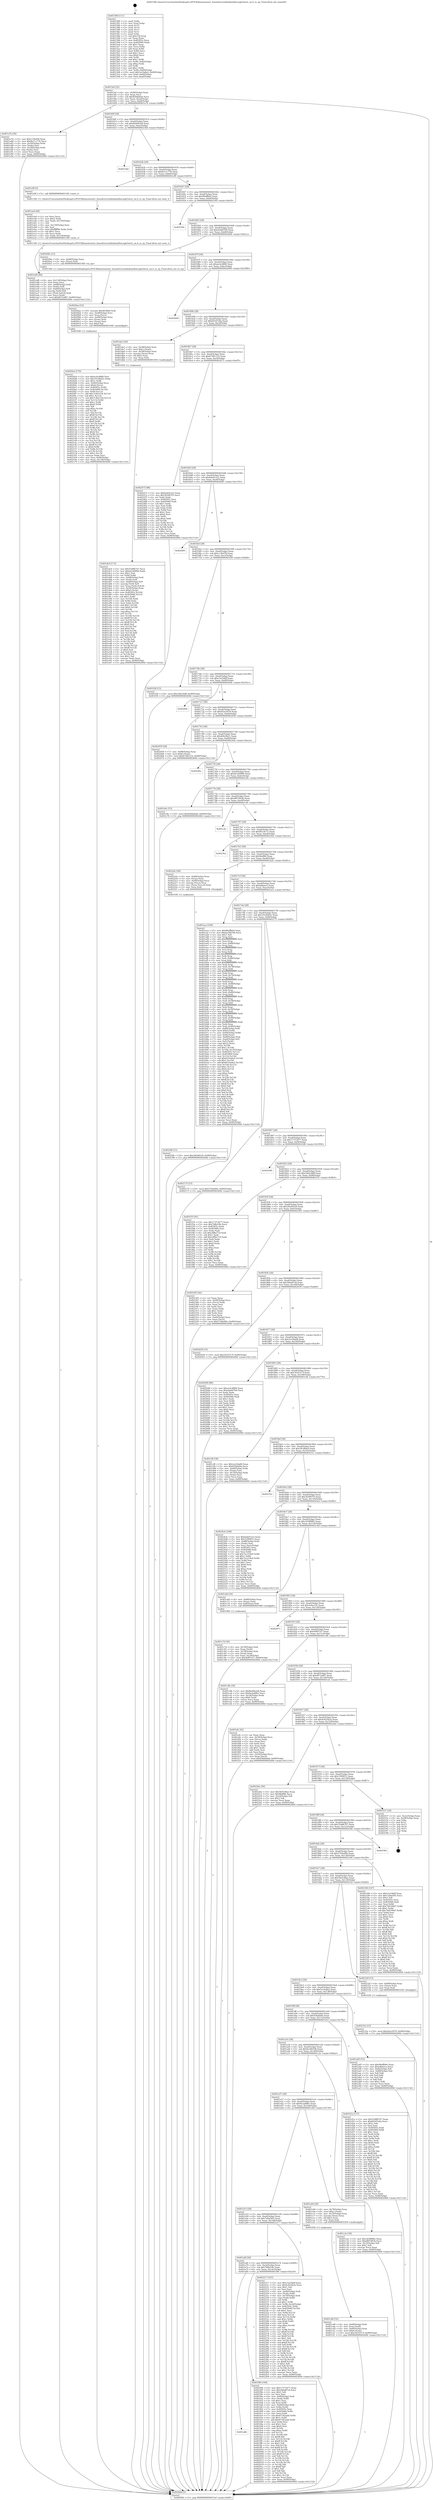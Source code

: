 digraph "0x401580" {
  label = "0x401580 (/mnt/c/Users/mathe/Desktop/tcc/POCII/binaries/extr_linuxdriversinfinibandhwcxgb3iwch_cm.h_to_ep_Final-ollvm.out::main(0))"
  labelloc = "t"
  node[shape=record]

  Entry [label="",width=0.3,height=0.3,shape=circle,fillcolor=black,style=filled]
  "0x4015ef" [label="{
     0x4015ef [32]\l
     | [instrs]\l
     &nbsp;&nbsp;0x4015ef \<+6\>: mov -0x90(%rbp),%eax\l
     &nbsp;&nbsp;0x4015f5 \<+2\>: mov %eax,%ecx\l
     &nbsp;&nbsp;0x4015f7 \<+6\>: sub $0x85bbb6ab,%ecx\l
     &nbsp;&nbsp;0x4015fd \<+6\>: mov %eax,-0xa4(%rbp)\l
     &nbsp;&nbsp;0x401603 \<+6\>: mov %ecx,-0xa8(%rbp)\l
     &nbsp;&nbsp;0x401609 \<+6\>: je 0000000000401e7b \<main+0x8fb\>\l
  }"]
  "0x401e7b" [label="{
     0x401e7b [36]\l
     | [instrs]\l
     &nbsp;&nbsp;0x401e7b \<+5\>: mov $0xc12fef58,%eax\l
     &nbsp;&nbsp;0x401e80 \<+5\>: mov $0x8e11c776,%ecx\l
     &nbsp;&nbsp;0x401e85 \<+4\>: mov -0x50(%rbp),%rdx\l
     &nbsp;&nbsp;0x401e89 \<+2\>: mov (%rdx),%esi\l
     &nbsp;&nbsp;0x401e8b \<+4\>: mov -0x58(%rbp),%rdx\l
     &nbsp;&nbsp;0x401e8f \<+2\>: cmp (%rdx),%esi\l
     &nbsp;&nbsp;0x401e91 \<+3\>: cmovl %ecx,%eax\l
     &nbsp;&nbsp;0x401e94 \<+6\>: mov %eax,-0x90(%rbp)\l
     &nbsp;&nbsp;0x401e9a \<+5\>: jmp 000000000040269d \<main+0x111d\>\l
  }"]
  "0x40160f" [label="{
     0x40160f [28]\l
     | [instrs]\l
     &nbsp;&nbsp;0x40160f \<+5\>: jmp 0000000000401614 \<main+0x94\>\l
     &nbsp;&nbsp;0x401614 \<+6\>: mov -0xa4(%rbp),%eax\l
     &nbsp;&nbsp;0x40161a \<+5\>: sub $0x8a00b2e8,%eax\l
     &nbsp;&nbsp;0x40161f \<+6\>: mov %eax,-0xac(%rbp)\l
     &nbsp;&nbsp;0x401625 \<+6\>: je 000000000040234d \<main+0xdcd\>\l
  }"]
  Exit [label="",width=0.3,height=0.3,shape=circle,fillcolor=black,style=filled,peripheries=2]
  "0x40234d" [label="{
     0x40234d\l
  }", style=dashed]
  "0x40162b" [label="{
     0x40162b [28]\l
     | [instrs]\l
     &nbsp;&nbsp;0x40162b \<+5\>: jmp 0000000000401630 \<main+0xb0\>\l
     &nbsp;&nbsp;0x401630 \<+6\>: mov -0xa4(%rbp),%eax\l
     &nbsp;&nbsp;0x401636 \<+5\>: sub $0x8e11c776,%eax\l
     &nbsp;&nbsp;0x40163b \<+6\>: mov %eax,-0xb0(%rbp)\l
     &nbsp;&nbsp;0x401641 \<+6\>: je 0000000000401e9f \<main+0x91f\>\l
  }"]
  "0x40233e" [label="{
     0x40233e [15]\l
     | [instrs]\l
     &nbsp;&nbsp;0x40233e \<+10\>: movl $0xd2ee3079,-0x90(%rbp)\l
     &nbsp;&nbsp;0x402348 \<+5\>: jmp 000000000040269d \<main+0x111d\>\l
  }"]
  "0x401e9f" [label="{
     0x401e9f [5]\l
     | [instrs]\l
     &nbsp;&nbsp;0x401e9f \<+5\>: call 0000000000401160 \<next_i\>\l
     | [calls]\l
     &nbsp;&nbsp;0x401160 \{1\} (/mnt/c/Users/mathe/Desktop/tcc/POCII/binaries/extr_linuxdriversinfinibandhwcxgb3iwch_cm.h_to_ep_Final-ollvm.out::next_i)\l
  }"]
  "0x401647" [label="{
     0x401647 [28]\l
     | [instrs]\l
     &nbsp;&nbsp;0x401647 \<+5\>: jmp 000000000040164c \<main+0xcc\>\l
     &nbsp;&nbsp;0x40164c \<+6\>: mov -0xa4(%rbp),%eax\l
     &nbsp;&nbsp;0x401652 \<+5\>: sub $0x96effbb4,%eax\l
     &nbsp;&nbsp;0x401657 \<+6\>: mov %eax,-0xb4(%rbp)\l
     &nbsp;&nbsp;0x40165d \<+6\>: je 0000000000402549 \<main+0xfc9\>\l
  }"]
  "0x4022f6" [label="{
     0x4022f6 [15]\l
     | [instrs]\l
     &nbsp;&nbsp;0x4022f6 \<+10\>: movl $0x29e94529,-0x90(%rbp)\l
     &nbsp;&nbsp;0x402300 \<+5\>: jmp 000000000040269d \<main+0x111d\>\l
  }"]
  "0x402549" [label="{
     0x402549\l
  }", style=dashed]
  "0x401663" [label="{
     0x401663 [28]\l
     | [instrs]\l
     &nbsp;&nbsp;0x401663 \<+5\>: jmp 0000000000401668 \<main+0xe8\>\l
     &nbsp;&nbsp;0x401668 \<+6\>: mov -0xa4(%rbp),%eax\l
     &nbsp;&nbsp;0x40166e \<+5\>: sub $0xa0ab97b9,%eax\l
     &nbsp;&nbsp;0x401673 \<+6\>: mov %eax,-0xb8(%rbp)\l
     &nbsp;&nbsp;0x401679 \<+6\>: je 000000000040209e \<main+0xb1e\>\l
  }"]
  "0x4020cb" [label="{
     0x4020cb [170]\l
     | [instrs]\l
     &nbsp;&nbsp;0x4020cb \<+5\>: mov $0xac4c4869,%esi\l
     &nbsp;&nbsp;0x4020d0 \<+5\>: mov $0x101d0d5e,%edx\l
     &nbsp;&nbsp;0x4020d5 \<+3\>: mov $0x1,%r8b\l
     &nbsp;&nbsp;0x4020d8 \<+4\>: mov -0x40(%rbp),%rcx\l
     &nbsp;&nbsp;0x4020dc \<+6\>: movl $0x0,(%rcx)\l
     &nbsp;&nbsp;0x4020e2 \<+8\>: mov 0x40505c,%r9d\l
     &nbsp;&nbsp;0x4020ea \<+8\>: mov 0x405060,%r10d\l
     &nbsp;&nbsp;0x4020f2 \<+3\>: mov %r9d,%r11d\l
     &nbsp;&nbsp;0x4020f5 \<+7\>: add $0x7c461254,%r11d\l
     &nbsp;&nbsp;0x4020fc \<+4\>: sub $0x1,%r11d\l
     &nbsp;&nbsp;0x402100 \<+7\>: sub $0x7c461254,%r11d\l
     &nbsp;&nbsp;0x402107 \<+4\>: imul %r11d,%r9d\l
     &nbsp;&nbsp;0x40210b \<+4\>: and $0x1,%r9d\l
     &nbsp;&nbsp;0x40210f \<+4\>: cmp $0x0,%r9d\l
     &nbsp;&nbsp;0x402113 \<+3\>: sete %bl\l
     &nbsp;&nbsp;0x402116 \<+4\>: cmp $0xa,%r10d\l
     &nbsp;&nbsp;0x40211a \<+4\>: setl %r14b\l
     &nbsp;&nbsp;0x40211e \<+3\>: mov %bl,%r15b\l
     &nbsp;&nbsp;0x402121 \<+4\>: xor $0xff,%r15b\l
     &nbsp;&nbsp;0x402125 \<+3\>: mov %r14b,%r12b\l
     &nbsp;&nbsp;0x402128 \<+4\>: xor $0xff,%r12b\l
     &nbsp;&nbsp;0x40212c \<+4\>: xor $0x0,%r8b\l
     &nbsp;&nbsp;0x402130 \<+3\>: mov %r15b,%r13b\l
     &nbsp;&nbsp;0x402133 \<+4\>: and $0x0,%r13b\l
     &nbsp;&nbsp;0x402137 \<+3\>: and %r8b,%bl\l
     &nbsp;&nbsp;0x40213a \<+3\>: mov %r12b,%cl\l
     &nbsp;&nbsp;0x40213d \<+3\>: and $0x0,%cl\l
     &nbsp;&nbsp;0x402140 \<+3\>: and %r8b,%r14b\l
     &nbsp;&nbsp;0x402143 \<+3\>: or %bl,%r13b\l
     &nbsp;&nbsp;0x402146 \<+3\>: or %r14b,%cl\l
     &nbsp;&nbsp;0x402149 \<+3\>: xor %cl,%r13b\l
     &nbsp;&nbsp;0x40214c \<+3\>: or %r12b,%r15b\l
     &nbsp;&nbsp;0x40214f \<+4\>: xor $0xff,%r15b\l
     &nbsp;&nbsp;0x402153 \<+4\>: or $0x0,%r8b\l
     &nbsp;&nbsp;0x402157 \<+3\>: and %r8b,%r15b\l
     &nbsp;&nbsp;0x40215a \<+3\>: or %r15b,%r13b\l
     &nbsp;&nbsp;0x40215d \<+4\>: test $0x1,%r13b\l
     &nbsp;&nbsp;0x402161 \<+3\>: cmovne %edx,%esi\l
     &nbsp;&nbsp;0x402164 \<+6\>: mov %esi,-0x90(%rbp)\l
     &nbsp;&nbsp;0x40216a \<+6\>: mov %eax,-0x158(%rbp)\l
     &nbsp;&nbsp;0x402170 \<+5\>: jmp 000000000040269d \<main+0x111d\>\l
  }"]
  "0x40209e" [label="{
     0x40209e [12]\l
     | [instrs]\l
     &nbsp;&nbsp;0x40209e \<+4\>: mov -0x68(%rbp),%rax\l
     &nbsp;&nbsp;0x4020a2 \<+3\>: mov (%rax),%rdi\l
     &nbsp;&nbsp;0x4020a5 \<+5\>: call 0000000000401560 \<to_ep\>\l
     | [calls]\l
     &nbsp;&nbsp;0x401560 \{1\} (/mnt/c/Users/mathe/Desktop/tcc/POCII/binaries/extr_linuxdriversinfinibandhwcxgb3iwch_cm.h_to_ep_Final-ollvm.out::to_ep)\l
  }"]
  "0x40167f" [label="{
     0x40167f [28]\l
     | [instrs]\l
     &nbsp;&nbsp;0x40167f \<+5\>: jmp 0000000000401684 \<main+0x104\>\l
     &nbsp;&nbsp;0x401684 \<+6\>: mov -0xa4(%rbp),%eax\l
     &nbsp;&nbsp;0x40168a \<+5\>: sub $0xac4c4869,%eax\l
     &nbsp;&nbsp;0x40168f \<+6\>: mov %eax,-0xbc(%rbp)\l
     &nbsp;&nbsp;0x401695 \<+6\>: je 0000000000402600 \<main+0x1080\>\l
  }"]
  "0x4020aa" [label="{
     0x4020aa [33]\l
     | [instrs]\l
     &nbsp;&nbsp;0x4020aa \<+10\>: movabs $0x4030b6,%rdi\l
     &nbsp;&nbsp;0x4020b4 \<+4\>: mov -0x48(%rbp),%rcx\l
     &nbsp;&nbsp;0x4020b8 \<+3\>: mov %rax,(%rcx)\l
     &nbsp;&nbsp;0x4020bb \<+4\>: mov -0x48(%rbp),%rax\l
     &nbsp;&nbsp;0x4020bf \<+3\>: mov (%rax),%rax\l
     &nbsp;&nbsp;0x4020c2 \<+2\>: mov (%rax),%esi\l
     &nbsp;&nbsp;0x4020c4 \<+2\>: mov $0x0,%al\l
     &nbsp;&nbsp;0x4020c6 \<+5\>: call 0000000000401040 \<printf@plt\>\l
     | [calls]\l
     &nbsp;&nbsp;0x401040 \{1\} (unknown)\l
  }"]
  "0x402600" [label="{
     0x402600\l
  }", style=dashed]
  "0x40169b" [label="{
     0x40169b [28]\l
     | [instrs]\l
     &nbsp;&nbsp;0x40169b \<+5\>: jmp 00000000004016a0 \<main+0x120\>\l
     &nbsp;&nbsp;0x4016a0 \<+6\>: mov -0xa4(%rbp),%eax\l
     &nbsp;&nbsp;0x4016a6 \<+5\>: sub $0xb03d7e6a,%eax\l
     &nbsp;&nbsp;0x4016ab \<+6\>: mov %eax,-0xc0(%rbp)\l
     &nbsp;&nbsp;0x4016b1 \<+6\>: je 0000000000401da3 \<main+0x823\>\l
  }"]
  "0x401a8b" [label="{
     0x401a8b\l
  }", style=dashed]
  "0x401da3" [label="{
     0x401da3 [29]\l
     | [instrs]\l
     &nbsp;&nbsp;0x401da3 \<+4\>: mov -0x58(%rbp),%rax\l
     &nbsp;&nbsp;0x401da7 \<+6\>: movl $0x1,(%rax)\l
     &nbsp;&nbsp;0x401dad \<+4\>: mov -0x58(%rbp),%rax\l
     &nbsp;&nbsp;0x401db1 \<+3\>: movslq (%rax),%rax\l
     &nbsp;&nbsp;0x401db4 \<+4\>: shl $0x2,%rax\l
     &nbsp;&nbsp;0x401db8 \<+3\>: mov %rax,%rdi\l
     &nbsp;&nbsp;0x401dbb \<+5\>: call 0000000000401050 \<malloc@plt\>\l
     | [calls]\l
     &nbsp;&nbsp;0x401050 \{1\} (unknown)\l
  }"]
  "0x4016b7" [label="{
     0x4016b7 [28]\l
     | [instrs]\l
     &nbsp;&nbsp;0x4016b7 \<+5\>: jmp 00000000004016bc \<main+0x13c\>\l
     &nbsp;&nbsp;0x4016bc \<+6\>: mov -0xa4(%rbp),%eax\l
     &nbsp;&nbsp;0x4016c2 \<+5\>: sub $0xb7481232,%eax\l
     &nbsp;&nbsp;0x4016c7 \<+6\>: mov %eax,-0xc4(%rbp)\l
     &nbsp;&nbsp;0x4016cd \<+6\>: je 0000000000402475 \<main+0xef5\>\l
  }"]
  "0x401f90" [label="{
     0x401f90 [169]\l
     | [instrs]\l
     &nbsp;&nbsp;0x401f90 \<+5\>: mov $0x17372477,%eax\l
     &nbsp;&nbsp;0x401f95 \<+5\>: mov $0x2b6a87c8,%ecx\l
     &nbsp;&nbsp;0x401f9a \<+2\>: mov $0x1,%dl\l
     &nbsp;&nbsp;0x401f9c \<+2\>: xor %esi,%esi\l
     &nbsp;&nbsp;0x401f9e \<+4\>: mov -0x60(%rbp),%rdi\l
     &nbsp;&nbsp;0x401fa2 \<+3\>: mov (%rdi),%r8d\l
     &nbsp;&nbsp;0x401fa5 \<+3\>: sub $0x1,%esi\l
     &nbsp;&nbsp;0x401fa8 \<+3\>: sub %esi,%r8d\l
     &nbsp;&nbsp;0x401fab \<+4\>: mov -0x60(%rbp),%rdi\l
     &nbsp;&nbsp;0x401faf \<+3\>: mov %r8d,(%rdi)\l
     &nbsp;&nbsp;0x401fb2 \<+7\>: mov 0x40505c,%esi\l
     &nbsp;&nbsp;0x401fb9 \<+8\>: mov 0x405060,%r8d\l
     &nbsp;&nbsp;0x401fc1 \<+3\>: mov %esi,%r9d\l
     &nbsp;&nbsp;0x401fc4 \<+7\>: sub $0x67182add,%r9d\l
     &nbsp;&nbsp;0x401fcb \<+4\>: sub $0x1,%r9d\l
     &nbsp;&nbsp;0x401fcf \<+7\>: add $0x67182add,%r9d\l
     &nbsp;&nbsp;0x401fd6 \<+4\>: imul %r9d,%esi\l
     &nbsp;&nbsp;0x401fda \<+3\>: and $0x1,%esi\l
     &nbsp;&nbsp;0x401fdd \<+3\>: cmp $0x0,%esi\l
     &nbsp;&nbsp;0x401fe0 \<+4\>: sete %r10b\l
     &nbsp;&nbsp;0x401fe4 \<+4\>: cmp $0xa,%r8d\l
     &nbsp;&nbsp;0x401fe8 \<+4\>: setl %r11b\l
     &nbsp;&nbsp;0x401fec \<+3\>: mov %r10b,%bl\l
     &nbsp;&nbsp;0x401fef \<+3\>: xor $0xff,%bl\l
     &nbsp;&nbsp;0x401ff2 \<+3\>: mov %r11b,%r14b\l
     &nbsp;&nbsp;0x401ff5 \<+4\>: xor $0xff,%r14b\l
     &nbsp;&nbsp;0x401ff9 \<+3\>: xor $0x1,%dl\l
     &nbsp;&nbsp;0x401ffc \<+3\>: mov %bl,%r15b\l
     &nbsp;&nbsp;0x401fff \<+4\>: and $0xff,%r15b\l
     &nbsp;&nbsp;0x402003 \<+3\>: and %dl,%r10b\l
     &nbsp;&nbsp;0x402006 \<+3\>: mov %r14b,%r12b\l
     &nbsp;&nbsp;0x402009 \<+4\>: and $0xff,%r12b\l
     &nbsp;&nbsp;0x40200d \<+3\>: and %dl,%r11b\l
     &nbsp;&nbsp;0x402010 \<+3\>: or %r10b,%r15b\l
     &nbsp;&nbsp;0x402013 \<+3\>: or %r11b,%r12b\l
     &nbsp;&nbsp;0x402016 \<+3\>: xor %r12b,%r15b\l
     &nbsp;&nbsp;0x402019 \<+3\>: or %r14b,%bl\l
     &nbsp;&nbsp;0x40201c \<+3\>: xor $0xff,%bl\l
     &nbsp;&nbsp;0x40201f \<+3\>: or $0x1,%dl\l
     &nbsp;&nbsp;0x402022 \<+2\>: and %dl,%bl\l
     &nbsp;&nbsp;0x402024 \<+3\>: or %bl,%r15b\l
     &nbsp;&nbsp;0x402027 \<+4\>: test $0x1,%r15b\l
     &nbsp;&nbsp;0x40202b \<+3\>: cmovne %ecx,%eax\l
     &nbsp;&nbsp;0x40202e \<+6\>: mov %eax,-0x90(%rbp)\l
     &nbsp;&nbsp;0x402034 \<+5\>: jmp 000000000040269d \<main+0x111d\>\l
  }"]
  "0x402475" [label="{
     0x402475 [86]\l
     | [instrs]\l
     &nbsp;&nbsp;0x402475 \<+5\>: mov $0xbeb01e22,%eax\l
     &nbsp;&nbsp;0x40247a \<+5\>: mov $0x362967f3,%ecx\l
     &nbsp;&nbsp;0x40247f \<+2\>: xor %edx,%edx\l
     &nbsp;&nbsp;0x402481 \<+7\>: mov 0x40505c,%esi\l
     &nbsp;&nbsp;0x402488 \<+7\>: mov 0x405060,%edi\l
     &nbsp;&nbsp;0x40248f \<+3\>: sub $0x1,%edx\l
     &nbsp;&nbsp;0x402492 \<+3\>: mov %esi,%r8d\l
     &nbsp;&nbsp;0x402495 \<+3\>: add %edx,%r8d\l
     &nbsp;&nbsp;0x402498 \<+4\>: imul %r8d,%esi\l
     &nbsp;&nbsp;0x40249c \<+3\>: and $0x1,%esi\l
     &nbsp;&nbsp;0x40249f \<+3\>: cmp $0x0,%esi\l
     &nbsp;&nbsp;0x4024a2 \<+4\>: sete %r9b\l
     &nbsp;&nbsp;0x4024a6 \<+3\>: cmp $0xa,%edi\l
     &nbsp;&nbsp;0x4024a9 \<+4\>: setl %r10b\l
     &nbsp;&nbsp;0x4024ad \<+3\>: mov %r9b,%r11b\l
     &nbsp;&nbsp;0x4024b0 \<+3\>: and %r10b,%r11b\l
     &nbsp;&nbsp;0x4024b3 \<+3\>: xor %r10b,%r9b\l
     &nbsp;&nbsp;0x4024b6 \<+3\>: or %r9b,%r11b\l
     &nbsp;&nbsp;0x4024b9 \<+4\>: test $0x1,%r11b\l
     &nbsp;&nbsp;0x4024bd \<+3\>: cmovne %ecx,%eax\l
     &nbsp;&nbsp;0x4024c0 \<+6\>: mov %eax,-0x90(%rbp)\l
     &nbsp;&nbsp;0x4024c6 \<+5\>: jmp 000000000040269d \<main+0x111d\>\l
  }"]
  "0x4016d3" [label="{
     0x4016d3 [28]\l
     | [instrs]\l
     &nbsp;&nbsp;0x4016d3 \<+5\>: jmp 00000000004016d8 \<main+0x158\>\l
     &nbsp;&nbsp;0x4016d8 \<+6\>: mov -0xa4(%rbp),%eax\l
     &nbsp;&nbsp;0x4016de \<+5\>: sub $0xbeb01e22,%eax\l
     &nbsp;&nbsp;0x4016e3 \<+6\>: mov %eax,-0xc8(%rbp)\l
     &nbsp;&nbsp;0x4016e9 \<+6\>: je 0000000000402685 \<main+0x1105\>\l
  }"]
  "0x401a6f" [label="{
     0x401a6f [28]\l
     | [instrs]\l
     &nbsp;&nbsp;0x401a6f \<+5\>: jmp 0000000000401a74 \<main+0x4f4\>\l
     &nbsp;&nbsp;0x401a74 \<+6\>: mov -0xa4(%rbp),%eax\l
     &nbsp;&nbsp;0x401a7a \<+5\>: sub $0x7bffa19b,%eax\l
     &nbsp;&nbsp;0x401a7f \<+6\>: mov %eax,-0x14c(%rbp)\l
     &nbsp;&nbsp;0x401a85 \<+6\>: je 0000000000401f90 \<main+0xa10\>\l
  }"]
  "0x402685" [label="{
     0x402685\l
  }", style=dashed]
  "0x4016ef" [label="{
     0x4016ef [28]\l
     | [instrs]\l
     &nbsp;&nbsp;0x4016ef \<+5\>: jmp 00000000004016f4 \<main+0x174\>\l
     &nbsp;&nbsp;0x4016f4 \<+6\>: mov -0xa4(%rbp),%eax\l
     &nbsp;&nbsp;0x4016fa \<+5\>: sub $0xc12fef58,%eax\l
     &nbsp;&nbsp;0x4016ff \<+6\>: mov %eax,-0xcc(%rbp)\l
     &nbsp;&nbsp;0x401705 \<+6\>: je 0000000000401f26 \<main+0x9a6\>\l
  }"]
  "0x402217" [label="{
     0x402217 [167]\l
     | [instrs]\l
     &nbsp;&nbsp;0x402217 \<+5\>: mov $0xc5a1fddf,%eax\l
     &nbsp;&nbsp;0x40221c \<+5\>: mov $0x4c823b2a,%ecx\l
     &nbsp;&nbsp;0x402221 \<+2\>: mov $0x1,%dl\l
     &nbsp;&nbsp;0x402223 \<+2\>: xor %esi,%esi\l
     &nbsp;&nbsp;0x402225 \<+4\>: mov -0x40(%rbp),%rdi\l
     &nbsp;&nbsp;0x402229 \<+3\>: mov (%rdi),%r8d\l
     &nbsp;&nbsp;0x40222c \<+4\>: mov -0x70(%rbp),%rdi\l
     &nbsp;&nbsp;0x402230 \<+3\>: cmp (%rdi),%r8d\l
     &nbsp;&nbsp;0x402233 \<+4\>: setl %r9b\l
     &nbsp;&nbsp;0x402237 \<+4\>: and $0x1,%r9b\l
     &nbsp;&nbsp;0x40223b \<+4\>: mov %r9b,-0x2d(%rbp)\l
     &nbsp;&nbsp;0x40223f \<+8\>: mov 0x40505c,%r8d\l
     &nbsp;&nbsp;0x402247 \<+8\>: mov 0x405060,%r10d\l
     &nbsp;&nbsp;0x40224f \<+3\>: sub $0x1,%esi\l
     &nbsp;&nbsp;0x402252 \<+3\>: mov %r8d,%r11d\l
     &nbsp;&nbsp;0x402255 \<+3\>: add %esi,%r11d\l
     &nbsp;&nbsp;0x402258 \<+4\>: imul %r11d,%r8d\l
     &nbsp;&nbsp;0x40225c \<+4\>: and $0x1,%r8d\l
     &nbsp;&nbsp;0x402260 \<+4\>: cmp $0x0,%r8d\l
     &nbsp;&nbsp;0x402264 \<+4\>: sete %r9b\l
     &nbsp;&nbsp;0x402268 \<+4\>: cmp $0xa,%r10d\l
     &nbsp;&nbsp;0x40226c \<+3\>: setl %bl\l
     &nbsp;&nbsp;0x40226f \<+3\>: mov %r9b,%r14b\l
     &nbsp;&nbsp;0x402272 \<+4\>: xor $0xff,%r14b\l
     &nbsp;&nbsp;0x402276 \<+3\>: mov %bl,%r15b\l
     &nbsp;&nbsp;0x402279 \<+4\>: xor $0xff,%r15b\l
     &nbsp;&nbsp;0x40227d \<+3\>: xor $0x1,%dl\l
     &nbsp;&nbsp;0x402280 \<+3\>: mov %r14b,%r12b\l
     &nbsp;&nbsp;0x402283 \<+4\>: and $0xff,%r12b\l
     &nbsp;&nbsp;0x402287 \<+3\>: and %dl,%r9b\l
     &nbsp;&nbsp;0x40228a \<+3\>: mov %r15b,%r13b\l
     &nbsp;&nbsp;0x40228d \<+4\>: and $0xff,%r13b\l
     &nbsp;&nbsp;0x402291 \<+2\>: and %dl,%bl\l
     &nbsp;&nbsp;0x402293 \<+3\>: or %r9b,%r12b\l
     &nbsp;&nbsp;0x402296 \<+3\>: or %bl,%r13b\l
     &nbsp;&nbsp;0x402299 \<+3\>: xor %r13b,%r12b\l
     &nbsp;&nbsp;0x40229c \<+3\>: or %r15b,%r14b\l
     &nbsp;&nbsp;0x40229f \<+4\>: xor $0xff,%r14b\l
     &nbsp;&nbsp;0x4022a3 \<+3\>: or $0x1,%dl\l
     &nbsp;&nbsp;0x4022a6 \<+3\>: and %dl,%r14b\l
     &nbsp;&nbsp;0x4022a9 \<+3\>: or %r14b,%r12b\l
     &nbsp;&nbsp;0x4022ac \<+4\>: test $0x1,%r12b\l
     &nbsp;&nbsp;0x4022b0 \<+3\>: cmovne %ecx,%eax\l
     &nbsp;&nbsp;0x4022b3 \<+6\>: mov %eax,-0x90(%rbp)\l
     &nbsp;&nbsp;0x4022b9 \<+5\>: jmp 000000000040269d \<main+0x111d\>\l
  }"]
  "0x401f26" [label="{
     0x401f26 [15]\l
     | [instrs]\l
     &nbsp;&nbsp;0x401f26 \<+10\>: movl $0x18d2268f,-0x90(%rbp)\l
     &nbsp;&nbsp;0x401f30 \<+5\>: jmp 000000000040269d \<main+0x111d\>\l
  }"]
  "0x40170b" [label="{
     0x40170b [28]\l
     | [instrs]\l
     &nbsp;&nbsp;0x40170b \<+5\>: jmp 0000000000401710 \<main+0x190\>\l
     &nbsp;&nbsp;0x401710 \<+6\>: mov -0xa4(%rbp),%eax\l
     &nbsp;&nbsp;0x401716 \<+5\>: sub $0xc5a1fddf,%eax\l
     &nbsp;&nbsp;0x40171b \<+6\>: mov %eax,-0xd0(%rbp)\l
     &nbsp;&nbsp;0x401721 \<+6\>: je 000000000040264c \<main+0x10cc\>\l
  }"]
  "0x401ed0" [label="{
     0x401ed0 [44]\l
     | [instrs]\l
     &nbsp;&nbsp;0x401ed0 \<+6\>: mov -0x154(%rbp),%ecx\l
     &nbsp;&nbsp;0x401ed6 \<+3\>: imul %eax,%ecx\l
     &nbsp;&nbsp;0x401ed9 \<+4\>: mov -0x68(%rbp),%rdi\l
     &nbsp;&nbsp;0x401edd \<+3\>: mov (%rdi),%rdi\l
     &nbsp;&nbsp;0x401ee0 \<+4\>: mov -0x60(%rbp),%r8\l
     &nbsp;&nbsp;0x401ee4 \<+3\>: movslq (%r8),%r8\l
     &nbsp;&nbsp;0x401ee7 \<+4\>: mov (%rdi,%r8,8),%rdi\l
     &nbsp;&nbsp;0x401eeb \<+2\>: mov %ecx,(%rdi)\l
     &nbsp;&nbsp;0x401eed \<+10\>: movl $0x4672a8f7,-0x90(%rbp)\l
     &nbsp;&nbsp;0x401ef7 \<+5\>: jmp 000000000040269d \<main+0x111d\>\l
  }"]
  "0x40264c" [label="{
     0x40264c\l
  }", style=dashed]
  "0x401727" [label="{
     0x401727 [28]\l
     | [instrs]\l
     &nbsp;&nbsp;0x401727 \<+5\>: jmp 000000000040172c \<main+0x1ac\>\l
     &nbsp;&nbsp;0x40172c \<+6\>: mov -0xa4(%rbp),%eax\l
     &nbsp;&nbsp;0x401732 \<+5\>: sub $0xd2ee3079,%eax\l
     &nbsp;&nbsp;0x401737 \<+6\>: mov %eax,-0xd4(%rbp)\l
     &nbsp;&nbsp;0x40173d \<+6\>: je 0000000000402459 \<main+0xed9\>\l
  }"]
  "0x401ea4" [label="{
     0x401ea4 [44]\l
     | [instrs]\l
     &nbsp;&nbsp;0x401ea4 \<+2\>: xor %ecx,%ecx\l
     &nbsp;&nbsp;0x401ea6 \<+5\>: mov $0x2,%edx\l
     &nbsp;&nbsp;0x401eab \<+6\>: mov %edx,-0x150(%rbp)\l
     &nbsp;&nbsp;0x401eb1 \<+1\>: cltd\l
     &nbsp;&nbsp;0x401eb2 \<+6\>: mov -0x150(%rbp),%esi\l
     &nbsp;&nbsp;0x401eb8 \<+2\>: idiv %esi\l
     &nbsp;&nbsp;0x401eba \<+6\>: imul $0xfffffffe,%edx,%edx\l
     &nbsp;&nbsp;0x401ec0 \<+3\>: sub $0x1,%ecx\l
     &nbsp;&nbsp;0x401ec3 \<+2\>: sub %ecx,%edx\l
     &nbsp;&nbsp;0x401ec5 \<+6\>: mov %edx,-0x154(%rbp)\l
     &nbsp;&nbsp;0x401ecb \<+5\>: call 0000000000401160 \<next_i\>\l
     | [calls]\l
     &nbsp;&nbsp;0x401160 \{1\} (/mnt/c/Users/mathe/Desktop/tcc/POCII/binaries/extr_linuxdriversinfinibandhwcxgb3iwch_cm.h_to_ep_Final-ollvm.out::next_i)\l
  }"]
  "0x402459" [label="{
     0x402459 [28]\l
     | [instrs]\l
     &nbsp;&nbsp;0x402459 \<+7\>: mov -0x88(%rbp),%rax\l
     &nbsp;&nbsp;0x402460 \<+6\>: movl $0x0,(%rax)\l
     &nbsp;&nbsp;0x402466 \<+10\>: movl $0xb7481232,-0x90(%rbp)\l
     &nbsp;&nbsp;0x402470 \<+5\>: jmp 000000000040269d \<main+0x111d\>\l
  }"]
  "0x401743" [label="{
     0x401743 [28]\l
     | [instrs]\l
     &nbsp;&nbsp;0x401743 \<+5\>: jmp 0000000000401748 \<main+0x1c8\>\l
     &nbsp;&nbsp;0x401748 \<+6\>: mov -0xa4(%rbp),%eax\l
     &nbsp;&nbsp;0x40174e \<+5\>: sub $0xd64c9bc1,%eax\l
     &nbsp;&nbsp;0x401753 \<+6\>: mov %eax,-0xd8(%rbp)\l
     &nbsp;&nbsp;0x401759 \<+6\>: je 000000000040244a \<main+0xeca\>\l
  }"]
  "0x401dc0" [label="{
     0x401dc0 [172]\l
     | [instrs]\l
     &nbsp;&nbsp;0x401dc0 \<+5\>: mov $0x55d86747,%ecx\l
     &nbsp;&nbsp;0x401dc5 \<+5\>: mov $0xde1b0990,%edx\l
     &nbsp;&nbsp;0x401dca \<+3\>: mov $0x1,%sil\l
     &nbsp;&nbsp;0x401dcd \<+3\>: xor %r8d,%r8d\l
     &nbsp;&nbsp;0x401dd0 \<+4\>: mov -0x68(%rbp),%rdi\l
     &nbsp;&nbsp;0x401dd4 \<+3\>: mov (%rdi),%rdi\l
     &nbsp;&nbsp;0x401dd7 \<+4\>: mov -0x60(%rbp),%r9\l
     &nbsp;&nbsp;0x401ddb \<+3\>: movslq (%r9),%r9\l
     &nbsp;&nbsp;0x401dde \<+4\>: mov %rax,(%rdi,%r9,8)\l
     &nbsp;&nbsp;0x401de2 \<+4\>: mov -0x50(%rbp),%rax\l
     &nbsp;&nbsp;0x401de6 \<+6\>: movl $0x0,(%rax)\l
     &nbsp;&nbsp;0x401dec \<+8\>: mov 0x40505c,%r10d\l
     &nbsp;&nbsp;0x401df4 \<+8\>: mov 0x405060,%r11d\l
     &nbsp;&nbsp;0x401dfc \<+4\>: sub $0x1,%r8d\l
     &nbsp;&nbsp;0x401e00 \<+3\>: mov %r10d,%ebx\l
     &nbsp;&nbsp;0x401e03 \<+3\>: add %r8d,%ebx\l
     &nbsp;&nbsp;0x401e06 \<+4\>: imul %ebx,%r10d\l
     &nbsp;&nbsp;0x401e0a \<+4\>: and $0x1,%r10d\l
     &nbsp;&nbsp;0x401e0e \<+4\>: cmp $0x0,%r10d\l
     &nbsp;&nbsp;0x401e12 \<+4\>: sete %r14b\l
     &nbsp;&nbsp;0x401e16 \<+4\>: cmp $0xa,%r11d\l
     &nbsp;&nbsp;0x401e1a \<+4\>: setl %r15b\l
     &nbsp;&nbsp;0x401e1e \<+3\>: mov %r14b,%r12b\l
     &nbsp;&nbsp;0x401e21 \<+4\>: xor $0xff,%r12b\l
     &nbsp;&nbsp;0x401e25 \<+3\>: mov %r15b,%r13b\l
     &nbsp;&nbsp;0x401e28 \<+4\>: xor $0xff,%r13b\l
     &nbsp;&nbsp;0x401e2c \<+4\>: xor $0x0,%sil\l
     &nbsp;&nbsp;0x401e30 \<+3\>: mov %r12b,%al\l
     &nbsp;&nbsp;0x401e33 \<+2\>: and $0x0,%al\l
     &nbsp;&nbsp;0x401e35 \<+3\>: and %sil,%r14b\l
     &nbsp;&nbsp;0x401e38 \<+3\>: mov %r13b,%dil\l
     &nbsp;&nbsp;0x401e3b \<+4\>: and $0x0,%dil\l
     &nbsp;&nbsp;0x401e3f \<+3\>: and %sil,%r15b\l
     &nbsp;&nbsp;0x401e42 \<+3\>: or %r14b,%al\l
     &nbsp;&nbsp;0x401e45 \<+3\>: or %r15b,%dil\l
     &nbsp;&nbsp;0x401e48 \<+3\>: xor %dil,%al\l
     &nbsp;&nbsp;0x401e4b \<+3\>: or %r13b,%r12b\l
     &nbsp;&nbsp;0x401e4e \<+4\>: xor $0xff,%r12b\l
     &nbsp;&nbsp;0x401e52 \<+4\>: or $0x0,%sil\l
     &nbsp;&nbsp;0x401e56 \<+3\>: and %sil,%r12b\l
     &nbsp;&nbsp;0x401e59 \<+3\>: or %r12b,%al\l
     &nbsp;&nbsp;0x401e5c \<+2\>: test $0x1,%al\l
     &nbsp;&nbsp;0x401e5e \<+3\>: cmovne %edx,%ecx\l
     &nbsp;&nbsp;0x401e61 \<+6\>: mov %ecx,-0x90(%rbp)\l
     &nbsp;&nbsp;0x401e67 \<+5\>: jmp 000000000040269d \<main+0x111d\>\l
  }"]
  "0x40244a" [label="{
     0x40244a\l
  }", style=dashed]
  "0x40175f" [label="{
     0x40175f [28]\l
     | [instrs]\l
     &nbsp;&nbsp;0x40175f \<+5\>: jmp 0000000000401764 \<main+0x1e4\>\l
     &nbsp;&nbsp;0x401764 \<+6\>: mov -0xa4(%rbp),%eax\l
     &nbsp;&nbsp;0x40176a \<+5\>: sub $0xde1b0990,%eax\l
     &nbsp;&nbsp;0x40176f \<+6\>: mov %eax,-0xdc(%rbp)\l
     &nbsp;&nbsp;0x401775 \<+6\>: je 0000000000401e6c \<main+0x8ec\>\l
  }"]
  "0x401cd6" [label="{
     0x401cd6 [32]\l
     | [instrs]\l
     &nbsp;&nbsp;0x401cd6 \<+4\>: mov -0x68(%rbp),%rdi\l
     &nbsp;&nbsp;0x401cda \<+3\>: mov %rax,(%rdi)\l
     &nbsp;&nbsp;0x401cdd \<+4\>: mov -0x60(%rbp),%rax\l
     &nbsp;&nbsp;0x401ce1 \<+6\>: movl $0x0,(%rax)\l
     &nbsp;&nbsp;0x401ce7 \<+10\>: movl $0x3416317f,-0x90(%rbp)\l
     &nbsp;&nbsp;0x401cf1 \<+5\>: jmp 000000000040269d \<main+0x111d\>\l
  }"]
  "0x401e6c" [label="{
     0x401e6c [15]\l
     | [instrs]\l
     &nbsp;&nbsp;0x401e6c \<+10\>: movl $0x85bbb6ab,-0x90(%rbp)\l
     &nbsp;&nbsp;0x401e76 \<+5\>: jmp 000000000040269d \<main+0x111d\>\l
  }"]
  "0x40177b" [label="{
     0x40177b [28]\l
     | [instrs]\l
     &nbsp;&nbsp;0x40177b \<+5\>: jmp 0000000000401780 \<main+0x200\>\l
     &nbsp;&nbsp;0x401780 \<+6\>: mov -0xa4(%rbp),%eax\l
     &nbsp;&nbsp;0x401786 \<+5\>: sub $0xdf07d63b,%eax\l
     &nbsp;&nbsp;0x40178b \<+6\>: mov %eax,-0xe0(%rbp)\l
     &nbsp;&nbsp;0x401791 \<+6\>: je 0000000000401c4c \<main+0x6cc\>\l
  }"]
  "0x401a53" [label="{
     0x401a53 [28]\l
     | [instrs]\l
     &nbsp;&nbsp;0x401a53 \<+5\>: jmp 0000000000401a58 \<main+0x4d8\>\l
     &nbsp;&nbsp;0x401a58 \<+6\>: mov -0xa4(%rbp),%eax\l
     &nbsp;&nbsp;0x401a5e \<+5\>: sub $0x7a9af365,%eax\l
     &nbsp;&nbsp;0x401a63 \<+6\>: mov %eax,-0x148(%rbp)\l
     &nbsp;&nbsp;0x401a69 \<+6\>: je 0000000000402217 \<main+0xc97\>\l
  }"]
  "0x401c4c" [label="{
     0x401c4c\l
  }", style=dashed]
  "0x401797" [label="{
     0x401797 [28]\l
     | [instrs]\l
     &nbsp;&nbsp;0x401797 \<+5\>: jmp 000000000040179c \<main+0x21c\>\l
     &nbsp;&nbsp;0x40179c \<+6\>: mov -0xa4(%rbp),%eax\l
     &nbsp;&nbsp;0x4017a2 \<+5\>: sub $0xf9234c7c,%eax\l
     &nbsp;&nbsp;0x4017a7 \<+6\>: mov %eax,-0xe4(%rbp)\l
     &nbsp;&nbsp;0x4017ad \<+6\>: je 00000000004023b2 \<main+0xe32\>\l
  }"]
  "0x401cb9" [label="{
     0x401cb9 [29]\l
     | [instrs]\l
     &nbsp;&nbsp;0x401cb9 \<+4\>: mov -0x70(%rbp),%rax\l
     &nbsp;&nbsp;0x401cbd \<+6\>: movl $0x1,(%rax)\l
     &nbsp;&nbsp;0x401cc3 \<+4\>: mov -0x70(%rbp),%rax\l
     &nbsp;&nbsp;0x401cc7 \<+3\>: movslq (%rax),%rax\l
     &nbsp;&nbsp;0x401cca \<+4\>: shl $0x3,%rax\l
     &nbsp;&nbsp;0x401cce \<+3\>: mov %rax,%rdi\l
     &nbsp;&nbsp;0x401cd1 \<+5\>: call 0000000000401050 \<malloc@plt\>\l
     | [calls]\l
     &nbsp;&nbsp;0x401050 \{1\} (unknown)\l
  }"]
  "0x4023b2" [label="{
     0x4023b2\l
  }", style=dashed]
  "0x4017b3" [label="{
     0x4017b3 [28]\l
     | [instrs]\l
     &nbsp;&nbsp;0x4017b3 \<+5\>: jmp 00000000004017b8 \<main+0x238\>\l
     &nbsp;&nbsp;0x4017b8 \<+6\>: mov -0xa4(%rbp),%eax\l
     &nbsp;&nbsp;0x4017be \<+5\>: sub $0x9bdf86,%eax\l
     &nbsp;&nbsp;0x4017c3 \<+6\>: mov %eax,-0xe8(%rbp)\l
     &nbsp;&nbsp;0x4017c9 \<+6\>: je 00000000004022dc \<main+0xd5c\>\l
  }"]
  "0x401c7d" [label="{
     0x401c7d [30]\l
     | [instrs]\l
     &nbsp;&nbsp;0x401c7d \<+4\>: mov -0x78(%rbp),%rdi\l
     &nbsp;&nbsp;0x401c81 \<+2\>: mov %eax,(%rdi)\l
     &nbsp;&nbsp;0x401c83 \<+4\>: mov -0x78(%rbp),%rdi\l
     &nbsp;&nbsp;0x401c87 \<+2\>: mov (%rdi),%eax\l
     &nbsp;&nbsp;0x401c89 \<+3\>: mov %eax,-0x34(%rbp)\l
     &nbsp;&nbsp;0x401c8c \<+10\>: movl $0x40f97cf7,-0x90(%rbp)\l
     &nbsp;&nbsp;0x401c96 \<+5\>: jmp 000000000040269d \<main+0x111d\>\l
  }"]
  "0x4022dc" [label="{
     0x4022dc [26]\l
     | [instrs]\l
     &nbsp;&nbsp;0x4022dc \<+4\>: mov -0x68(%rbp),%rax\l
     &nbsp;&nbsp;0x4022e0 \<+3\>: mov (%rax),%rax\l
     &nbsp;&nbsp;0x4022e3 \<+4\>: mov -0x40(%rbp),%rcx\l
     &nbsp;&nbsp;0x4022e7 \<+3\>: movslq (%rcx),%rcx\l
     &nbsp;&nbsp;0x4022ea \<+4\>: mov (%rax,%rcx,8),%rax\l
     &nbsp;&nbsp;0x4022ee \<+3\>: mov %rax,%rdi\l
     &nbsp;&nbsp;0x4022f1 \<+5\>: call 0000000000401030 \<free@plt\>\l
     | [calls]\l
     &nbsp;&nbsp;0x401030 \{1\} (unknown)\l
  }"]
  "0x4017cf" [label="{
     0x4017cf [28]\l
     | [instrs]\l
     &nbsp;&nbsp;0x4017cf \<+5\>: jmp 00000000004017d4 \<main+0x254\>\l
     &nbsp;&nbsp;0x4017d4 \<+6\>: mov -0xa4(%rbp),%eax\l
     &nbsp;&nbsp;0x4017da \<+5\>: sub $0xa8deece,%eax\l
     &nbsp;&nbsp;0x4017df \<+6\>: mov %eax,-0xec(%rbp)\l
     &nbsp;&nbsp;0x4017e5 \<+6\>: je 0000000000401aca \<main+0x54a\>\l
  }"]
  "0x401a37" [label="{
     0x401a37 [28]\l
     | [instrs]\l
     &nbsp;&nbsp;0x401a37 \<+5\>: jmp 0000000000401a3c \<main+0x4bc\>\l
     &nbsp;&nbsp;0x401a3c \<+6\>: mov -0xa4(%rbp),%eax\l
     &nbsp;&nbsp;0x401a42 \<+5\>: sub $0x6e2a680c,%eax\l
     &nbsp;&nbsp;0x401a47 \<+6\>: mov %eax,-0x144(%rbp)\l
     &nbsp;&nbsp;0x401a4d \<+6\>: je 0000000000401cb9 \<main+0x739\>\l
  }"]
  "0x401aca" [label="{
     0x401aca [356]\l
     | [instrs]\l
     &nbsp;&nbsp;0x401aca \<+5\>: mov $0x96effbb4,%eax\l
     &nbsp;&nbsp;0x401acf \<+5\>: mov $0x6a34619b,%ecx\l
     &nbsp;&nbsp;0x401ad4 \<+2\>: mov $0x1,%dl\l
     &nbsp;&nbsp;0x401ad6 \<+3\>: mov %rsp,%rsi\l
     &nbsp;&nbsp;0x401ad9 \<+4\>: add $0xfffffffffffffff0,%rsi\l
     &nbsp;&nbsp;0x401add \<+3\>: mov %rsi,%rsp\l
     &nbsp;&nbsp;0x401ae0 \<+7\>: mov %rsi,-0x88(%rbp)\l
     &nbsp;&nbsp;0x401ae7 \<+3\>: mov %rsp,%rsi\l
     &nbsp;&nbsp;0x401aea \<+4\>: add $0xfffffffffffffff0,%rsi\l
     &nbsp;&nbsp;0x401aee \<+3\>: mov %rsi,%rsp\l
     &nbsp;&nbsp;0x401af1 \<+3\>: mov %rsp,%rdi\l
     &nbsp;&nbsp;0x401af4 \<+4\>: add $0xfffffffffffffff0,%rdi\l
     &nbsp;&nbsp;0x401af8 \<+3\>: mov %rdi,%rsp\l
     &nbsp;&nbsp;0x401afb \<+4\>: mov %rdi,-0x80(%rbp)\l
     &nbsp;&nbsp;0x401aff \<+3\>: mov %rsp,%rdi\l
     &nbsp;&nbsp;0x401b02 \<+4\>: add $0xfffffffffffffff0,%rdi\l
     &nbsp;&nbsp;0x401b06 \<+3\>: mov %rdi,%rsp\l
     &nbsp;&nbsp;0x401b09 \<+4\>: mov %rdi,-0x78(%rbp)\l
     &nbsp;&nbsp;0x401b0d \<+3\>: mov %rsp,%rdi\l
     &nbsp;&nbsp;0x401b10 \<+4\>: add $0xfffffffffffffff0,%rdi\l
     &nbsp;&nbsp;0x401b14 \<+3\>: mov %rdi,%rsp\l
     &nbsp;&nbsp;0x401b17 \<+4\>: mov %rdi,-0x70(%rbp)\l
     &nbsp;&nbsp;0x401b1b \<+3\>: mov %rsp,%rdi\l
     &nbsp;&nbsp;0x401b1e \<+4\>: add $0xfffffffffffffff0,%rdi\l
     &nbsp;&nbsp;0x401b22 \<+3\>: mov %rdi,%rsp\l
     &nbsp;&nbsp;0x401b25 \<+4\>: mov %rdi,-0x68(%rbp)\l
     &nbsp;&nbsp;0x401b29 \<+3\>: mov %rsp,%rdi\l
     &nbsp;&nbsp;0x401b2c \<+4\>: add $0xfffffffffffffff0,%rdi\l
     &nbsp;&nbsp;0x401b30 \<+3\>: mov %rdi,%rsp\l
     &nbsp;&nbsp;0x401b33 \<+4\>: mov %rdi,-0x60(%rbp)\l
     &nbsp;&nbsp;0x401b37 \<+3\>: mov %rsp,%rdi\l
     &nbsp;&nbsp;0x401b3a \<+4\>: add $0xfffffffffffffff0,%rdi\l
     &nbsp;&nbsp;0x401b3e \<+3\>: mov %rdi,%rsp\l
     &nbsp;&nbsp;0x401b41 \<+4\>: mov %rdi,-0x58(%rbp)\l
     &nbsp;&nbsp;0x401b45 \<+3\>: mov %rsp,%rdi\l
     &nbsp;&nbsp;0x401b48 \<+4\>: add $0xfffffffffffffff0,%rdi\l
     &nbsp;&nbsp;0x401b4c \<+3\>: mov %rdi,%rsp\l
     &nbsp;&nbsp;0x401b4f \<+4\>: mov %rdi,-0x50(%rbp)\l
     &nbsp;&nbsp;0x401b53 \<+3\>: mov %rsp,%rdi\l
     &nbsp;&nbsp;0x401b56 \<+4\>: add $0xfffffffffffffff0,%rdi\l
     &nbsp;&nbsp;0x401b5a \<+3\>: mov %rdi,%rsp\l
     &nbsp;&nbsp;0x401b5d \<+4\>: mov %rdi,-0x48(%rbp)\l
     &nbsp;&nbsp;0x401b61 \<+3\>: mov %rsp,%rdi\l
     &nbsp;&nbsp;0x401b64 \<+4\>: add $0xfffffffffffffff0,%rdi\l
     &nbsp;&nbsp;0x401b68 \<+3\>: mov %rdi,%rsp\l
     &nbsp;&nbsp;0x401b6b \<+4\>: mov %rdi,-0x40(%rbp)\l
     &nbsp;&nbsp;0x401b6f \<+7\>: mov -0x88(%rbp),%rdi\l
     &nbsp;&nbsp;0x401b76 \<+6\>: movl $0x0,(%rdi)\l
     &nbsp;&nbsp;0x401b7c \<+7\>: mov -0x94(%rbp),%r8d\l
     &nbsp;&nbsp;0x401b83 \<+3\>: mov %r8d,(%rsi)\l
     &nbsp;&nbsp;0x401b86 \<+4\>: mov -0x80(%rbp),%rdi\l
     &nbsp;&nbsp;0x401b8a \<+7\>: mov -0xa0(%rbp),%r9\l
     &nbsp;&nbsp;0x401b91 \<+3\>: mov %r9,(%rdi)\l
     &nbsp;&nbsp;0x401b94 \<+3\>: cmpl $0x2,(%rsi)\l
     &nbsp;&nbsp;0x401b97 \<+4\>: setne %r10b\l
     &nbsp;&nbsp;0x401b9b \<+4\>: and $0x1,%r10b\l
     &nbsp;&nbsp;0x401b9f \<+4\>: mov %r10b,-0x35(%rbp)\l
     &nbsp;&nbsp;0x401ba3 \<+8\>: mov 0x40505c,%r11d\l
     &nbsp;&nbsp;0x401bab \<+7\>: mov 0x405060,%ebx\l
     &nbsp;&nbsp;0x401bb2 \<+3\>: mov %r11d,%r14d\l
     &nbsp;&nbsp;0x401bb5 \<+7\>: sub $0x8210a6e2,%r14d\l
     &nbsp;&nbsp;0x401bbc \<+4\>: sub $0x1,%r14d\l
     &nbsp;&nbsp;0x401bc0 \<+7\>: add $0x8210a6e2,%r14d\l
     &nbsp;&nbsp;0x401bc7 \<+4\>: imul %r14d,%r11d\l
     &nbsp;&nbsp;0x401bcb \<+4\>: and $0x1,%r11d\l
     &nbsp;&nbsp;0x401bcf \<+4\>: cmp $0x0,%r11d\l
     &nbsp;&nbsp;0x401bd3 \<+4\>: sete %r10b\l
     &nbsp;&nbsp;0x401bd7 \<+3\>: cmp $0xa,%ebx\l
     &nbsp;&nbsp;0x401bda \<+4\>: setl %r15b\l
     &nbsp;&nbsp;0x401bde \<+3\>: mov %r10b,%r12b\l
     &nbsp;&nbsp;0x401be1 \<+4\>: xor $0xff,%r12b\l
     &nbsp;&nbsp;0x401be5 \<+3\>: mov %r15b,%r13b\l
     &nbsp;&nbsp;0x401be8 \<+4\>: xor $0xff,%r13b\l
     &nbsp;&nbsp;0x401bec \<+3\>: xor $0x0,%dl\l
     &nbsp;&nbsp;0x401bef \<+3\>: mov %r12b,%sil\l
     &nbsp;&nbsp;0x401bf2 \<+4\>: and $0x0,%sil\l
     &nbsp;&nbsp;0x401bf6 \<+3\>: and %dl,%r10b\l
     &nbsp;&nbsp;0x401bf9 \<+3\>: mov %r13b,%dil\l
     &nbsp;&nbsp;0x401bfc \<+4\>: and $0x0,%dil\l
     &nbsp;&nbsp;0x401c00 \<+3\>: and %dl,%r15b\l
     &nbsp;&nbsp;0x401c03 \<+3\>: or %r10b,%sil\l
     &nbsp;&nbsp;0x401c06 \<+3\>: or %r15b,%dil\l
     &nbsp;&nbsp;0x401c09 \<+3\>: xor %dil,%sil\l
     &nbsp;&nbsp;0x401c0c \<+3\>: or %r13b,%r12b\l
     &nbsp;&nbsp;0x401c0f \<+4\>: xor $0xff,%r12b\l
     &nbsp;&nbsp;0x401c13 \<+3\>: or $0x0,%dl\l
     &nbsp;&nbsp;0x401c16 \<+3\>: and %dl,%r12b\l
     &nbsp;&nbsp;0x401c19 \<+3\>: or %r12b,%sil\l
     &nbsp;&nbsp;0x401c1c \<+4\>: test $0x1,%sil\l
     &nbsp;&nbsp;0x401c20 \<+3\>: cmovne %ecx,%eax\l
     &nbsp;&nbsp;0x401c23 \<+6\>: mov %eax,-0x90(%rbp)\l
     &nbsp;&nbsp;0x401c29 \<+5\>: jmp 000000000040269d \<main+0x111d\>\l
  }"]
  "0x4017eb" [label="{
     0x4017eb [28]\l
     | [instrs]\l
     &nbsp;&nbsp;0x4017eb \<+5\>: jmp 00000000004017f0 \<main+0x270\>\l
     &nbsp;&nbsp;0x4017f0 \<+6\>: mov -0xa4(%rbp),%eax\l
     &nbsp;&nbsp;0x4017f6 \<+5\>: sub $0x101d0d5e,%eax\l
     &nbsp;&nbsp;0x4017fb \<+6\>: mov %eax,-0xf0(%rbp)\l
     &nbsp;&nbsp;0x401801 \<+6\>: je 0000000000402175 \<main+0xbf5\>\l
  }"]
  "0x401c2e" [label="{
     0x401c2e [30]\l
     | [instrs]\l
     &nbsp;&nbsp;0x401c2e \<+5\>: mov $0x3d38f982,%eax\l
     &nbsp;&nbsp;0x401c33 \<+5\>: mov $0xdf07d63b,%ecx\l
     &nbsp;&nbsp;0x401c38 \<+3\>: mov -0x35(%rbp),%dl\l
     &nbsp;&nbsp;0x401c3b \<+3\>: test $0x1,%dl\l
     &nbsp;&nbsp;0x401c3e \<+3\>: cmovne %ecx,%eax\l
     &nbsp;&nbsp;0x401c41 \<+6\>: mov %eax,-0x90(%rbp)\l
     &nbsp;&nbsp;0x401c47 \<+5\>: jmp 000000000040269d \<main+0x111d\>\l
  }"]
  "0x402175" [label="{
     0x402175 [15]\l
     | [instrs]\l
     &nbsp;&nbsp;0x402175 \<+10\>: movl $0x57d4a90e,-0x90(%rbp)\l
     &nbsp;&nbsp;0x40217f \<+5\>: jmp 000000000040269d \<main+0x111d\>\l
  }"]
  "0x401807" [label="{
     0x401807 [28]\l
     | [instrs]\l
     &nbsp;&nbsp;0x401807 \<+5\>: jmp 000000000040180c \<main+0x28c\>\l
     &nbsp;&nbsp;0x40180c \<+6\>: mov -0xa4(%rbp),%eax\l
     &nbsp;&nbsp;0x401812 \<+5\>: sub $0x17372477,%eax\l
     &nbsp;&nbsp;0x401817 \<+6\>: mov %eax,-0xf4(%rbp)\l
     &nbsp;&nbsp;0x40181d \<+6\>: je 00000000004025d6 \<main+0x1056\>\l
  }"]
  "0x401a1b" [label="{
     0x401a1b [28]\l
     | [instrs]\l
     &nbsp;&nbsp;0x401a1b \<+5\>: jmp 0000000000401a20 \<main+0x4a0\>\l
     &nbsp;&nbsp;0x401a20 \<+6\>: mov -0xa4(%rbp),%eax\l
     &nbsp;&nbsp;0x401a26 \<+5\>: sub $0x6a34619b,%eax\l
     &nbsp;&nbsp;0x401a2b \<+6\>: mov %eax,-0x140(%rbp)\l
     &nbsp;&nbsp;0x401a31 \<+6\>: je 0000000000401c2e \<main+0x6ae\>\l
  }"]
  "0x4025d6" [label="{
     0x4025d6\l
  }", style=dashed]
  "0x401823" [label="{
     0x401823 [28]\l
     | [instrs]\l
     &nbsp;&nbsp;0x401823 \<+5\>: jmp 0000000000401828 \<main+0x2a8\>\l
     &nbsp;&nbsp;0x401828 \<+6\>: mov -0xa4(%rbp),%eax\l
     &nbsp;&nbsp;0x40182e \<+5\>: sub $0x18d2268f,%eax\l
     &nbsp;&nbsp;0x401833 \<+6\>: mov %eax,-0xf8(%rbp)\l
     &nbsp;&nbsp;0x401839 \<+6\>: je 0000000000401f35 \<main+0x9b5\>\l
  }"]
  "0x401d1a" [label="{
     0x401d1a [137]\l
     | [instrs]\l
     &nbsp;&nbsp;0x401d1a \<+5\>: mov $0x55d86747,%eax\l
     &nbsp;&nbsp;0x401d1f \<+5\>: mov $0xb03d7e6a,%ecx\l
     &nbsp;&nbsp;0x401d24 \<+2\>: mov $0x1,%dl\l
     &nbsp;&nbsp;0x401d26 \<+2\>: xor %esi,%esi\l
     &nbsp;&nbsp;0x401d28 \<+7\>: mov 0x40505c,%edi\l
     &nbsp;&nbsp;0x401d2f \<+8\>: mov 0x405060,%r8d\l
     &nbsp;&nbsp;0x401d37 \<+3\>: sub $0x1,%esi\l
     &nbsp;&nbsp;0x401d3a \<+3\>: mov %edi,%r9d\l
     &nbsp;&nbsp;0x401d3d \<+3\>: add %esi,%r9d\l
     &nbsp;&nbsp;0x401d40 \<+4\>: imul %r9d,%edi\l
     &nbsp;&nbsp;0x401d44 \<+3\>: and $0x1,%edi\l
     &nbsp;&nbsp;0x401d47 \<+3\>: cmp $0x0,%edi\l
     &nbsp;&nbsp;0x401d4a \<+4\>: sete %r10b\l
     &nbsp;&nbsp;0x401d4e \<+4\>: cmp $0xa,%r8d\l
     &nbsp;&nbsp;0x401d52 \<+4\>: setl %r11b\l
     &nbsp;&nbsp;0x401d56 \<+3\>: mov %r10b,%bl\l
     &nbsp;&nbsp;0x401d59 \<+3\>: xor $0xff,%bl\l
     &nbsp;&nbsp;0x401d5c \<+3\>: mov %r11b,%r14b\l
     &nbsp;&nbsp;0x401d5f \<+4\>: xor $0xff,%r14b\l
     &nbsp;&nbsp;0x401d63 \<+3\>: xor $0x0,%dl\l
     &nbsp;&nbsp;0x401d66 \<+3\>: mov %bl,%r15b\l
     &nbsp;&nbsp;0x401d69 \<+4\>: and $0x0,%r15b\l
     &nbsp;&nbsp;0x401d6d \<+3\>: and %dl,%r10b\l
     &nbsp;&nbsp;0x401d70 \<+3\>: mov %r14b,%r12b\l
     &nbsp;&nbsp;0x401d73 \<+4\>: and $0x0,%r12b\l
     &nbsp;&nbsp;0x401d77 \<+3\>: and %dl,%r11b\l
     &nbsp;&nbsp;0x401d7a \<+3\>: or %r10b,%r15b\l
     &nbsp;&nbsp;0x401d7d \<+3\>: or %r11b,%r12b\l
     &nbsp;&nbsp;0x401d80 \<+3\>: xor %r12b,%r15b\l
     &nbsp;&nbsp;0x401d83 \<+3\>: or %r14b,%bl\l
     &nbsp;&nbsp;0x401d86 \<+3\>: xor $0xff,%bl\l
     &nbsp;&nbsp;0x401d89 \<+3\>: or $0x0,%dl\l
     &nbsp;&nbsp;0x401d8c \<+2\>: and %dl,%bl\l
     &nbsp;&nbsp;0x401d8e \<+3\>: or %bl,%r15b\l
     &nbsp;&nbsp;0x401d91 \<+4\>: test $0x1,%r15b\l
     &nbsp;&nbsp;0x401d95 \<+3\>: cmovne %ecx,%eax\l
     &nbsp;&nbsp;0x401d98 \<+6\>: mov %eax,-0x90(%rbp)\l
     &nbsp;&nbsp;0x401d9e \<+5\>: jmp 000000000040269d \<main+0x111d\>\l
  }"]
  "0x401f35" [label="{
     0x401f35 [91]\l
     | [instrs]\l
     &nbsp;&nbsp;0x401f35 \<+5\>: mov $0x17372477,%eax\l
     &nbsp;&nbsp;0x401f3a \<+5\>: mov $0x7bffa19b,%ecx\l
     &nbsp;&nbsp;0x401f3f \<+7\>: mov 0x40505c,%edx\l
     &nbsp;&nbsp;0x401f46 \<+7\>: mov 0x405060,%esi\l
     &nbsp;&nbsp;0x401f4d \<+2\>: mov %edx,%edi\l
     &nbsp;&nbsp;0x401f4f \<+6\>: sub $0xc8f6a719,%edi\l
     &nbsp;&nbsp;0x401f55 \<+3\>: sub $0x1,%edi\l
     &nbsp;&nbsp;0x401f58 \<+6\>: add $0xc8f6a719,%edi\l
     &nbsp;&nbsp;0x401f5e \<+3\>: imul %edi,%edx\l
     &nbsp;&nbsp;0x401f61 \<+3\>: and $0x1,%edx\l
     &nbsp;&nbsp;0x401f64 \<+3\>: cmp $0x0,%edx\l
     &nbsp;&nbsp;0x401f67 \<+4\>: sete %r8b\l
     &nbsp;&nbsp;0x401f6b \<+3\>: cmp $0xa,%esi\l
     &nbsp;&nbsp;0x401f6e \<+4\>: setl %r9b\l
     &nbsp;&nbsp;0x401f72 \<+3\>: mov %r8b,%r10b\l
     &nbsp;&nbsp;0x401f75 \<+3\>: and %r9b,%r10b\l
     &nbsp;&nbsp;0x401f78 \<+3\>: xor %r9b,%r8b\l
     &nbsp;&nbsp;0x401f7b \<+3\>: or %r8b,%r10b\l
     &nbsp;&nbsp;0x401f7e \<+4\>: test $0x1,%r10b\l
     &nbsp;&nbsp;0x401f82 \<+3\>: cmovne %ecx,%eax\l
     &nbsp;&nbsp;0x401f85 \<+6\>: mov %eax,-0x90(%rbp)\l
     &nbsp;&nbsp;0x401f8b \<+5\>: jmp 000000000040269d \<main+0x111d\>\l
  }"]
  "0x40183f" [label="{
     0x40183f [28]\l
     | [instrs]\l
     &nbsp;&nbsp;0x40183f \<+5\>: jmp 0000000000401844 \<main+0x2c4\>\l
     &nbsp;&nbsp;0x401844 \<+6\>: mov -0xa4(%rbp),%eax\l
     &nbsp;&nbsp;0x40184a \<+5\>: sub $0x29e94529,%eax\l
     &nbsp;&nbsp;0x40184f \<+6\>: mov %eax,-0xfc(%rbp)\l
     &nbsp;&nbsp;0x401855 \<+6\>: je 0000000000402305 \<main+0xd85\>\l
  }"]
  "0x401580" [label="{
     0x401580 [111]\l
     | [instrs]\l
     &nbsp;&nbsp;0x401580 \<+1\>: push %rbp\l
     &nbsp;&nbsp;0x401581 \<+3\>: mov %rsp,%rbp\l
     &nbsp;&nbsp;0x401584 \<+2\>: push %r15\l
     &nbsp;&nbsp;0x401586 \<+2\>: push %r14\l
     &nbsp;&nbsp;0x401588 \<+2\>: push %r13\l
     &nbsp;&nbsp;0x40158a \<+2\>: push %r12\l
     &nbsp;&nbsp;0x40158c \<+1\>: push %rbx\l
     &nbsp;&nbsp;0x40158d \<+7\>: sub $0x158,%rsp\l
     &nbsp;&nbsp;0x401594 \<+2\>: xor %eax,%eax\l
     &nbsp;&nbsp;0x401596 \<+7\>: mov 0x40505c,%ecx\l
     &nbsp;&nbsp;0x40159d \<+7\>: mov 0x405060,%edx\l
     &nbsp;&nbsp;0x4015a4 \<+3\>: sub $0x1,%eax\l
     &nbsp;&nbsp;0x4015a7 \<+3\>: mov %ecx,%r8d\l
     &nbsp;&nbsp;0x4015aa \<+3\>: add %eax,%r8d\l
     &nbsp;&nbsp;0x4015ad \<+4\>: imul %r8d,%ecx\l
     &nbsp;&nbsp;0x4015b1 \<+3\>: and $0x1,%ecx\l
     &nbsp;&nbsp;0x4015b4 \<+3\>: cmp $0x0,%ecx\l
     &nbsp;&nbsp;0x4015b7 \<+4\>: sete %r9b\l
     &nbsp;&nbsp;0x4015bb \<+4\>: and $0x1,%r9b\l
     &nbsp;&nbsp;0x4015bf \<+7\>: mov %r9b,-0x8a(%rbp)\l
     &nbsp;&nbsp;0x4015c6 \<+3\>: cmp $0xa,%edx\l
     &nbsp;&nbsp;0x4015c9 \<+4\>: setl %r9b\l
     &nbsp;&nbsp;0x4015cd \<+4\>: and $0x1,%r9b\l
     &nbsp;&nbsp;0x4015d1 \<+7\>: mov %r9b,-0x89(%rbp)\l
     &nbsp;&nbsp;0x4015d8 \<+10\>: movl $0x5ce5a8a2,-0x90(%rbp)\l
     &nbsp;&nbsp;0x4015e2 \<+6\>: mov %edi,-0x94(%rbp)\l
     &nbsp;&nbsp;0x4015e8 \<+7\>: mov %rsi,-0xa0(%rbp)\l
  }"]
  "0x402305" [label="{
     0x402305 [42]\l
     | [instrs]\l
     &nbsp;&nbsp;0x402305 \<+2\>: xor %eax,%eax\l
     &nbsp;&nbsp;0x402307 \<+4\>: mov -0x40(%rbp),%rcx\l
     &nbsp;&nbsp;0x40230b \<+2\>: mov (%rcx),%edx\l
     &nbsp;&nbsp;0x40230d \<+2\>: mov %eax,%esi\l
     &nbsp;&nbsp;0x40230f \<+2\>: sub %edx,%esi\l
     &nbsp;&nbsp;0x402311 \<+2\>: mov %eax,%edx\l
     &nbsp;&nbsp;0x402313 \<+3\>: sub $0x1,%edx\l
     &nbsp;&nbsp;0x402316 \<+2\>: add %edx,%esi\l
     &nbsp;&nbsp;0x402318 \<+2\>: sub %esi,%eax\l
     &nbsp;&nbsp;0x40231a \<+4\>: mov -0x40(%rbp),%rcx\l
     &nbsp;&nbsp;0x40231e \<+2\>: mov %eax,(%rcx)\l
     &nbsp;&nbsp;0x402320 \<+10\>: movl $0x57d4a90e,-0x90(%rbp)\l
     &nbsp;&nbsp;0x40232a \<+5\>: jmp 000000000040269d \<main+0x111d\>\l
  }"]
  "0x40185b" [label="{
     0x40185b [28]\l
     | [instrs]\l
     &nbsp;&nbsp;0x40185b \<+5\>: jmp 0000000000401860 \<main+0x2e0\>\l
     &nbsp;&nbsp;0x401860 \<+6\>: mov -0xa4(%rbp),%eax\l
     &nbsp;&nbsp;0x401866 \<+5\>: sub $0x2b6a87c8,%eax\l
     &nbsp;&nbsp;0x40186b \<+6\>: mov %eax,-0x100(%rbp)\l
     &nbsp;&nbsp;0x401871 \<+6\>: je 0000000000402039 \<main+0xab9\>\l
  }"]
  "0x40269d" [label="{
     0x40269d [5]\l
     | [instrs]\l
     &nbsp;&nbsp;0x40269d \<+5\>: jmp 00000000004015ef \<main+0x6f\>\l
  }"]
  "0x402039" [label="{
     0x402039 [15]\l
     | [instrs]\l
     &nbsp;&nbsp;0x402039 \<+10\>: movl $0x3416317f,-0x90(%rbp)\l
     &nbsp;&nbsp;0x402043 \<+5\>: jmp 000000000040269d \<main+0x111d\>\l
  }"]
  "0x401877" [label="{
     0x401877 [28]\l
     | [instrs]\l
     &nbsp;&nbsp;0x401877 \<+5\>: jmp 000000000040187c \<main+0x2fc\>\l
     &nbsp;&nbsp;0x40187c \<+6\>: mov -0xa4(%rbp),%eax\l
     &nbsp;&nbsp;0x401882 \<+5\>: sub $0x2ce54a68,%eax\l
     &nbsp;&nbsp;0x401887 \<+6\>: mov %eax,-0x104(%rbp)\l
     &nbsp;&nbsp;0x40188d \<+6\>: je 0000000000402048 \<main+0xac8\>\l
  }"]
  "0x4019ff" [label="{
     0x4019ff [28]\l
     | [instrs]\l
     &nbsp;&nbsp;0x4019ff \<+5\>: jmp 0000000000401a04 \<main+0x484\>\l
     &nbsp;&nbsp;0x401a04 \<+6\>: mov -0xa4(%rbp),%eax\l
     &nbsp;&nbsp;0x401a0a \<+5\>: sub $0x63fabb9a,%eax\l
     &nbsp;&nbsp;0x401a0f \<+6\>: mov %eax,-0x13c(%rbp)\l
     &nbsp;&nbsp;0x401a15 \<+6\>: je 0000000000401d1a \<main+0x79a\>\l
  }"]
  "0x402048" [label="{
     0x402048 [86]\l
     | [instrs]\l
     &nbsp;&nbsp;0x402048 \<+5\>: mov $0xac4c4869,%eax\l
     &nbsp;&nbsp;0x40204d \<+5\>: mov $0xa0ab97b9,%ecx\l
     &nbsp;&nbsp;0x402052 \<+2\>: xor %edx,%edx\l
     &nbsp;&nbsp;0x402054 \<+7\>: mov 0x40505c,%esi\l
     &nbsp;&nbsp;0x40205b \<+7\>: mov 0x405060,%edi\l
     &nbsp;&nbsp;0x402062 \<+3\>: sub $0x1,%edx\l
     &nbsp;&nbsp;0x402065 \<+3\>: mov %esi,%r8d\l
     &nbsp;&nbsp;0x402068 \<+3\>: add %edx,%r8d\l
     &nbsp;&nbsp;0x40206b \<+4\>: imul %r8d,%esi\l
     &nbsp;&nbsp;0x40206f \<+3\>: and $0x1,%esi\l
     &nbsp;&nbsp;0x402072 \<+3\>: cmp $0x0,%esi\l
     &nbsp;&nbsp;0x402075 \<+4\>: sete %r9b\l
     &nbsp;&nbsp;0x402079 \<+3\>: cmp $0xa,%edi\l
     &nbsp;&nbsp;0x40207c \<+4\>: setl %r10b\l
     &nbsp;&nbsp;0x402080 \<+3\>: mov %r9b,%r11b\l
     &nbsp;&nbsp;0x402083 \<+3\>: and %r10b,%r11b\l
     &nbsp;&nbsp;0x402086 \<+3\>: xor %r10b,%r9b\l
     &nbsp;&nbsp;0x402089 \<+3\>: or %r9b,%r11b\l
     &nbsp;&nbsp;0x40208c \<+4\>: test $0x1,%r11b\l
     &nbsp;&nbsp;0x402090 \<+3\>: cmovne %ecx,%eax\l
     &nbsp;&nbsp;0x402093 \<+6\>: mov %eax,-0x90(%rbp)\l
     &nbsp;&nbsp;0x402099 \<+5\>: jmp 000000000040269d \<main+0x111d\>\l
  }"]
  "0x401893" [label="{
     0x401893 [28]\l
     | [instrs]\l
     &nbsp;&nbsp;0x401893 \<+5\>: jmp 0000000000401898 \<main+0x318\>\l
     &nbsp;&nbsp;0x401898 \<+6\>: mov -0xa4(%rbp),%eax\l
     &nbsp;&nbsp;0x40189e \<+5\>: sub $0x3416317f,%eax\l
     &nbsp;&nbsp;0x4018a3 \<+6\>: mov %eax,-0x108(%rbp)\l
     &nbsp;&nbsp;0x4018a9 \<+6\>: je 0000000000401cf6 \<main+0x776\>\l
  }"]
  "0x401a95" [label="{
     0x401a95 [53]\l
     | [instrs]\l
     &nbsp;&nbsp;0x401a95 \<+5\>: mov $0x96effbb4,%eax\l
     &nbsp;&nbsp;0x401a9a \<+5\>: mov $0xa8deece,%ecx\l
     &nbsp;&nbsp;0x401a9f \<+6\>: mov -0x8a(%rbp),%dl\l
     &nbsp;&nbsp;0x401aa5 \<+7\>: mov -0x89(%rbp),%sil\l
     &nbsp;&nbsp;0x401aac \<+3\>: mov %dl,%dil\l
     &nbsp;&nbsp;0x401aaf \<+3\>: and %sil,%dil\l
     &nbsp;&nbsp;0x401ab2 \<+3\>: xor %sil,%dl\l
     &nbsp;&nbsp;0x401ab5 \<+3\>: or %dl,%dil\l
     &nbsp;&nbsp;0x401ab8 \<+4\>: test $0x1,%dil\l
     &nbsp;&nbsp;0x401abc \<+3\>: cmovne %ecx,%eax\l
     &nbsp;&nbsp;0x401abf \<+6\>: mov %eax,-0x90(%rbp)\l
     &nbsp;&nbsp;0x401ac5 \<+5\>: jmp 000000000040269d \<main+0x111d\>\l
  }"]
  "0x401cf6" [label="{
     0x401cf6 [36]\l
     | [instrs]\l
     &nbsp;&nbsp;0x401cf6 \<+5\>: mov $0x2ce54a68,%eax\l
     &nbsp;&nbsp;0x401cfb \<+5\>: mov $0x63fabb9a,%ecx\l
     &nbsp;&nbsp;0x401d00 \<+4\>: mov -0x60(%rbp),%rdx\l
     &nbsp;&nbsp;0x401d04 \<+2\>: mov (%rdx),%esi\l
     &nbsp;&nbsp;0x401d06 \<+4\>: mov -0x70(%rbp),%rdx\l
     &nbsp;&nbsp;0x401d0a \<+2\>: cmp (%rdx),%esi\l
     &nbsp;&nbsp;0x401d0c \<+3\>: cmovl %ecx,%eax\l
     &nbsp;&nbsp;0x401d0f \<+6\>: mov %eax,-0x90(%rbp)\l
     &nbsp;&nbsp;0x401d15 \<+5\>: jmp 000000000040269d \<main+0x111d\>\l
  }"]
  "0x4018af" [label="{
     0x4018af [28]\l
     | [instrs]\l
     &nbsp;&nbsp;0x4018af \<+5\>: jmp 00000000004018b4 \<main+0x334\>\l
     &nbsp;&nbsp;0x4018b4 \<+6\>: mov -0xa4(%rbp),%eax\l
     &nbsp;&nbsp;0x4018ba \<+5\>: sub $0x341f84e0,%eax\l
     &nbsp;&nbsp;0x4018bf \<+6\>: mov %eax,-0x10c(%rbp)\l
     &nbsp;&nbsp;0x4018c5 \<+6\>: je 000000000040235c \<main+0xddc\>\l
  }"]
  "0x4019e3" [label="{
     0x4019e3 [28]\l
     | [instrs]\l
     &nbsp;&nbsp;0x4019e3 \<+5\>: jmp 00000000004019e8 \<main+0x468\>\l
     &nbsp;&nbsp;0x4019e8 \<+6\>: mov -0xa4(%rbp),%eax\l
     &nbsp;&nbsp;0x4019ee \<+5\>: sub $0x5ce5a8a2,%eax\l
     &nbsp;&nbsp;0x4019f3 \<+6\>: mov %eax,-0x138(%rbp)\l
     &nbsp;&nbsp;0x4019f9 \<+6\>: je 0000000000401a95 \<main+0x515\>\l
  }"]
  "0x40235c" [label="{
     0x40235c\l
  }", style=dashed]
  "0x4018cb" [label="{
     0x4018cb [28]\l
     | [instrs]\l
     &nbsp;&nbsp;0x4018cb \<+5\>: jmp 00000000004018d0 \<main+0x350\>\l
     &nbsp;&nbsp;0x4018d0 \<+6\>: mov -0xa4(%rbp),%eax\l
     &nbsp;&nbsp;0x4018d6 \<+5\>: sub $0x362967f3,%eax\l
     &nbsp;&nbsp;0x4018db \<+6\>: mov %eax,-0x110(%rbp)\l
     &nbsp;&nbsp;0x4018e1 \<+6\>: je 00000000004024cb \<main+0xf4b\>\l
  }"]
  "0x40232f" [label="{
     0x40232f [15]\l
     | [instrs]\l
     &nbsp;&nbsp;0x40232f \<+4\>: mov -0x68(%rbp),%rax\l
     &nbsp;&nbsp;0x402333 \<+3\>: mov (%rax),%rax\l
     &nbsp;&nbsp;0x402336 \<+3\>: mov %rax,%rdi\l
     &nbsp;&nbsp;0x402339 \<+5\>: call 0000000000401030 \<free@plt\>\l
     | [calls]\l
     &nbsp;&nbsp;0x401030 \{1\} (unknown)\l
  }"]
  "0x4024cb" [label="{
     0x4024cb [108]\l
     | [instrs]\l
     &nbsp;&nbsp;0x4024cb \<+5\>: mov $0xbeb01e22,%eax\l
     &nbsp;&nbsp;0x4024d0 \<+5\>: mov $0x51f09f31,%ecx\l
     &nbsp;&nbsp;0x4024d5 \<+7\>: mov -0x88(%rbp),%rdx\l
     &nbsp;&nbsp;0x4024dc \<+2\>: mov (%rdx),%esi\l
     &nbsp;&nbsp;0x4024de \<+3\>: mov %esi,-0x2c(%rbp)\l
     &nbsp;&nbsp;0x4024e1 \<+7\>: mov 0x40505c,%esi\l
     &nbsp;&nbsp;0x4024e8 \<+7\>: mov 0x405060,%edi\l
     &nbsp;&nbsp;0x4024ef \<+3\>: mov %esi,%r8d\l
     &nbsp;&nbsp;0x4024f2 \<+7\>: add $0x7ec219e0,%r8d\l
     &nbsp;&nbsp;0x4024f9 \<+4\>: sub $0x1,%r8d\l
     &nbsp;&nbsp;0x4024fd \<+7\>: sub $0x7ec219e0,%r8d\l
     &nbsp;&nbsp;0x402504 \<+4\>: imul %r8d,%esi\l
     &nbsp;&nbsp;0x402508 \<+3\>: and $0x1,%esi\l
     &nbsp;&nbsp;0x40250b \<+3\>: cmp $0x0,%esi\l
     &nbsp;&nbsp;0x40250e \<+4\>: sete %r9b\l
     &nbsp;&nbsp;0x402512 \<+3\>: cmp $0xa,%edi\l
     &nbsp;&nbsp;0x402515 \<+4\>: setl %r10b\l
     &nbsp;&nbsp;0x402519 \<+3\>: mov %r9b,%r11b\l
     &nbsp;&nbsp;0x40251c \<+3\>: and %r10b,%r11b\l
     &nbsp;&nbsp;0x40251f \<+3\>: xor %r10b,%r9b\l
     &nbsp;&nbsp;0x402522 \<+3\>: or %r9b,%r11b\l
     &nbsp;&nbsp;0x402525 \<+4\>: test $0x1,%r11b\l
     &nbsp;&nbsp;0x402529 \<+3\>: cmovne %ecx,%eax\l
     &nbsp;&nbsp;0x40252c \<+6\>: mov %eax,-0x90(%rbp)\l
     &nbsp;&nbsp;0x402532 \<+5\>: jmp 000000000040269d \<main+0x111d\>\l
  }"]
  "0x4018e7" [label="{
     0x4018e7 [28]\l
     | [instrs]\l
     &nbsp;&nbsp;0x4018e7 \<+5\>: jmp 00000000004018ec \<main+0x36c\>\l
     &nbsp;&nbsp;0x4018ec \<+6\>: mov -0xa4(%rbp),%eax\l
     &nbsp;&nbsp;0x4018f2 \<+5\>: sub $0x3d38f982,%eax\l
     &nbsp;&nbsp;0x4018f7 \<+6\>: mov %eax,-0x114(%rbp)\l
     &nbsp;&nbsp;0x4018fd \<+6\>: je 0000000000401c6d \<main+0x6ed\>\l
  }"]
  "0x4019c7" [label="{
     0x4019c7 [28]\l
     | [instrs]\l
     &nbsp;&nbsp;0x4019c7 \<+5\>: jmp 00000000004019cc \<main+0x44c\>\l
     &nbsp;&nbsp;0x4019cc \<+6\>: mov -0xa4(%rbp),%eax\l
     &nbsp;&nbsp;0x4019d2 \<+5\>: sub $0x5b01d0ae,%eax\l
     &nbsp;&nbsp;0x4019d7 \<+6\>: mov %eax,-0x134(%rbp)\l
     &nbsp;&nbsp;0x4019dd \<+6\>: je 000000000040232f \<main+0xdaf\>\l
  }"]
  "0x401c6d" [label="{
     0x401c6d [16]\l
     | [instrs]\l
     &nbsp;&nbsp;0x401c6d \<+4\>: mov -0x80(%rbp),%rax\l
     &nbsp;&nbsp;0x401c71 \<+3\>: mov (%rax),%rax\l
     &nbsp;&nbsp;0x401c74 \<+4\>: mov 0x8(%rax),%rdi\l
     &nbsp;&nbsp;0x401c78 \<+5\>: call 0000000000401060 \<atoi@plt\>\l
     | [calls]\l
     &nbsp;&nbsp;0x401060 \{1\} (unknown)\l
  }"]
  "0x401903" [label="{
     0x401903 [28]\l
     | [instrs]\l
     &nbsp;&nbsp;0x401903 \<+5\>: jmp 0000000000401908 \<main+0x388\>\l
     &nbsp;&nbsp;0x401908 \<+6\>: mov -0xa4(%rbp),%eax\l
     &nbsp;&nbsp;0x40190e \<+5\>: sub $0x3e4e21fc,%eax\l
     &nbsp;&nbsp;0x401913 \<+6\>: mov %eax,-0x118(%rbp)\l
     &nbsp;&nbsp;0x401919 \<+6\>: je 0000000000402671 \<main+0x10f1\>\l
  }"]
  "0x402184" [label="{
     0x402184 [147]\l
     | [instrs]\l
     &nbsp;&nbsp;0x402184 \<+5\>: mov $0xc5a1fddf,%eax\l
     &nbsp;&nbsp;0x402189 \<+5\>: mov $0x7a9af365,%ecx\l
     &nbsp;&nbsp;0x40218e \<+2\>: mov $0x1,%dl\l
     &nbsp;&nbsp;0x402190 \<+7\>: mov 0x40505c,%esi\l
     &nbsp;&nbsp;0x402197 \<+7\>: mov 0x405060,%edi\l
     &nbsp;&nbsp;0x40219e \<+3\>: mov %esi,%r8d\l
     &nbsp;&nbsp;0x4021a1 \<+7\>: add $0x749109d7,%r8d\l
     &nbsp;&nbsp;0x4021a8 \<+4\>: sub $0x1,%r8d\l
     &nbsp;&nbsp;0x4021ac \<+7\>: sub $0x749109d7,%r8d\l
     &nbsp;&nbsp;0x4021b3 \<+4\>: imul %r8d,%esi\l
     &nbsp;&nbsp;0x4021b7 \<+3\>: and $0x1,%esi\l
     &nbsp;&nbsp;0x4021ba \<+3\>: cmp $0x0,%esi\l
     &nbsp;&nbsp;0x4021bd \<+4\>: sete %r9b\l
     &nbsp;&nbsp;0x4021c1 \<+3\>: cmp $0xa,%edi\l
     &nbsp;&nbsp;0x4021c4 \<+4\>: setl %r10b\l
     &nbsp;&nbsp;0x4021c8 \<+3\>: mov %r9b,%r11b\l
     &nbsp;&nbsp;0x4021cb \<+4\>: xor $0xff,%r11b\l
     &nbsp;&nbsp;0x4021cf \<+3\>: mov %r10b,%bl\l
     &nbsp;&nbsp;0x4021d2 \<+3\>: xor $0xff,%bl\l
     &nbsp;&nbsp;0x4021d5 \<+3\>: xor $0x0,%dl\l
     &nbsp;&nbsp;0x4021d8 \<+3\>: mov %r11b,%r14b\l
     &nbsp;&nbsp;0x4021db \<+4\>: and $0x0,%r14b\l
     &nbsp;&nbsp;0x4021df \<+3\>: and %dl,%r9b\l
     &nbsp;&nbsp;0x4021e2 \<+3\>: mov %bl,%r15b\l
     &nbsp;&nbsp;0x4021e5 \<+4\>: and $0x0,%r15b\l
     &nbsp;&nbsp;0x4021e9 \<+3\>: and %dl,%r10b\l
     &nbsp;&nbsp;0x4021ec \<+3\>: or %r9b,%r14b\l
     &nbsp;&nbsp;0x4021ef \<+3\>: or %r10b,%r15b\l
     &nbsp;&nbsp;0x4021f2 \<+3\>: xor %r15b,%r14b\l
     &nbsp;&nbsp;0x4021f5 \<+3\>: or %bl,%r11b\l
     &nbsp;&nbsp;0x4021f8 \<+4\>: xor $0xff,%r11b\l
     &nbsp;&nbsp;0x4021fc \<+3\>: or $0x0,%dl\l
     &nbsp;&nbsp;0x4021ff \<+3\>: and %dl,%r11b\l
     &nbsp;&nbsp;0x402202 \<+3\>: or %r11b,%r14b\l
     &nbsp;&nbsp;0x402205 \<+4\>: test $0x1,%r14b\l
     &nbsp;&nbsp;0x402209 \<+3\>: cmovne %ecx,%eax\l
     &nbsp;&nbsp;0x40220c \<+6\>: mov %eax,-0x90(%rbp)\l
     &nbsp;&nbsp;0x402212 \<+5\>: jmp 000000000040269d \<main+0x111d\>\l
  }"]
  "0x402671" [label="{
     0x402671\l
  }", style=dashed]
  "0x40191f" [label="{
     0x40191f [28]\l
     | [instrs]\l
     &nbsp;&nbsp;0x40191f \<+5\>: jmp 0000000000401924 \<main+0x3a4\>\l
     &nbsp;&nbsp;0x401924 \<+6\>: mov -0xa4(%rbp),%eax\l
     &nbsp;&nbsp;0x40192a \<+5\>: sub $0x40f97cf7,%eax\l
     &nbsp;&nbsp;0x40192f \<+6\>: mov %eax,-0x11c(%rbp)\l
     &nbsp;&nbsp;0x401935 \<+6\>: je 0000000000401c9b \<main+0x71b\>\l
  }"]
  "0x4019ab" [label="{
     0x4019ab [28]\l
     | [instrs]\l
     &nbsp;&nbsp;0x4019ab \<+5\>: jmp 00000000004019b0 \<main+0x430\>\l
     &nbsp;&nbsp;0x4019b0 \<+6\>: mov -0xa4(%rbp),%eax\l
     &nbsp;&nbsp;0x4019b6 \<+5\>: sub $0x57d4a90e,%eax\l
     &nbsp;&nbsp;0x4019bb \<+6\>: mov %eax,-0x130(%rbp)\l
     &nbsp;&nbsp;0x4019c1 \<+6\>: je 0000000000402184 \<main+0xc04\>\l
  }"]
  "0x401c9b" [label="{
     0x401c9b [30]\l
     | [instrs]\l
     &nbsp;&nbsp;0x401c9b \<+5\>: mov $0x8a00b2e8,%eax\l
     &nbsp;&nbsp;0x401ca0 \<+5\>: mov $0x6e2a680c,%ecx\l
     &nbsp;&nbsp;0x401ca5 \<+3\>: mov -0x34(%rbp),%edx\l
     &nbsp;&nbsp;0x401ca8 \<+3\>: cmp $0x0,%edx\l
     &nbsp;&nbsp;0x401cab \<+3\>: cmove %ecx,%eax\l
     &nbsp;&nbsp;0x401cae \<+6\>: mov %eax,-0x90(%rbp)\l
     &nbsp;&nbsp;0x401cb4 \<+5\>: jmp 000000000040269d \<main+0x111d\>\l
  }"]
  "0x40193b" [label="{
     0x40193b [28]\l
     | [instrs]\l
     &nbsp;&nbsp;0x40193b \<+5\>: jmp 0000000000401940 \<main+0x3c0\>\l
     &nbsp;&nbsp;0x401940 \<+6\>: mov -0xa4(%rbp),%eax\l
     &nbsp;&nbsp;0x401946 \<+5\>: sub $0x4672a8f7,%eax\l
     &nbsp;&nbsp;0x40194b \<+6\>: mov %eax,-0x120(%rbp)\l
     &nbsp;&nbsp;0x401951 \<+6\>: je 0000000000401efc \<main+0x97c\>\l
  }"]
  "0x40258e" [label="{
     0x40258e\l
  }", style=dashed]
  "0x401efc" [label="{
     0x401efc [42]\l
     | [instrs]\l
     &nbsp;&nbsp;0x401efc \<+2\>: xor %eax,%eax\l
     &nbsp;&nbsp;0x401efe \<+4\>: mov -0x50(%rbp),%rcx\l
     &nbsp;&nbsp;0x401f02 \<+2\>: mov (%rcx),%edx\l
     &nbsp;&nbsp;0x401f04 \<+2\>: mov %eax,%esi\l
     &nbsp;&nbsp;0x401f06 \<+2\>: sub %edx,%esi\l
     &nbsp;&nbsp;0x401f08 \<+2\>: mov %eax,%edx\l
     &nbsp;&nbsp;0x401f0a \<+3\>: sub $0x1,%edx\l
     &nbsp;&nbsp;0x401f0d \<+2\>: add %edx,%esi\l
     &nbsp;&nbsp;0x401f0f \<+2\>: sub %esi,%eax\l
     &nbsp;&nbsp;0x401f11 \<+4\>: mov -0x50(%rbp),%rcx\l
     &nbsp;&nbsp;0x401f15 \<+2\>: mov %eax,(%rcx)\l
     &nbsp;&nbsp;0x401f17 \<+10\>: movl $0x85bbb6ab,-0x90(%rbp)\l
     &nbsp;&nbsp;0x401f21 \<+5\>: jmp 000000000040269d \<main+0x111d\>\l
  }"]
  "0x401957" [label="{
     0x401957 [28]\l
     | [instrs]\l
     &nbsp;&nbsp;0x401957 \<+5\>: jmp 000000000040195c \<main+0x3dc\>\l
     &nbsp;&nbsp;0x40195c \<+6\>: mov -0xa4(%rbp),%eax\l
     &nbsp;&nbsp;0x401962 \<+5\>: sub $0x4c823b2a,%eax\l
     &nbsp;&nbsp;0x401967 \<+6\>: mov %eax,-0x124(%rbp)\l
     &nbsp;&nbsp;0x40196d \<+6\>: je 00000000004022be \<main+0xd3e\>\l
  }"]
  "0x40198f" [label="{
     0x40198f [28]\l
     | [instrs]\l
     &nbsp;&nbsp;0x40198f \<+5\>: jmp 0000000000401994 \<main+0x414\>\l
     &nbsp;&nbsp;0x401994 \<+6\>: mov -0xa4(%rbp),%eax\l
     &nbsp;&nbsp;0x40199a \<+5\>: sub $0x55d86747,%eax\l
     &nbsp;&nbsp;0x40199f \<+6\>: mov %eax,-0x12c(%rbp)\l
     &nbsp;&nbsp;0x4019a5 \<+6\>: je 000000000040258e \<main+0x100e\>\l
  }"]
  "0x4022be" [label="{
     0x4022be [30]\l
     | [instrs]\l
     &nbsp;&nbsp;0x4022be \<+5\>: mov $0x5b01d0ae,%eax\l
     &nbsp;&nbsp;0x4022c3 \<+5\>: mov $0x9bdf86,%ecx\l
     &nbsp;&nbsp;0x4022c8 \<+3\>: mov -0x2d(%rbp),%dl\l
     &nbsp;&nbsp;0x4022cb \<+3\>: test $0x1,%dl\l
     &nbsp;&nbsp;0x4022ce \<+3\>: cmovne %ecx,%eax\l
     &nbsp;&nbsp;0x4022d1 \<+6\>: mov %eax,-0x90(%rbp)\l
     &nbsp;&nbsp;0x4022d7 \<+5\>: jmp 000000000040269d \<main+0x111d\>\l
  }"]
  "0x401973" [label="{
     0x401973 [28]\l
     | [instrs]\l
     &nbsp;&nbsp;0x401973 \<+5\>: jmp 0000000000401978 \<main+0x3f8\>\l
     &nbsp;&nbsp;0x401978 \<+6\>: mov -0xa4(%rbp),%eax\l
     &nbsp;&nbsp;0x40197e \<+5\>: sub $0x51f09f31,%eax\l
     &nbsp;&nbsp;0x401983 \<+6\>: mov %eax,-0x128(%rbp)\l
     &nbsp;&nbsp;0x401989 \<+6\>: je 0000000000402537 \<main+0xfb7\>\l
  }"]
  "0x402537" [label="{
     0x402537 [18]\l
     | [instrs]\l
     &nbsp;&nbsp;0x402537 \<+3\>: mov -0x2c(%rbp),%eax\l
     &nbsp;&nbsp;0x40253a \<+4\>: lea -0x28(%rbp),%rsp\l
     &nbsp;&nbsp;0x40253e \<+1\>: pop %rbx\l
     &nbsp;&nbsp;0x40253f \<+2\>: pop %r12\l
     &nbsp;&nbsp;0x402541 \<+2\>: pop %r13\l
     &nbsp;&nbsp;0x402543 \<+2\>: pop %r14\l
     &nbsp;&nbsp;0x402545 \<+2\>: pop %r15\l
     &nbsp;&nbsp;0x402547 \<+1\>: pop %rbp\l
     &nbsp;&nbsp;0x402548 \<+1\>: ret\l
  }"]
  Entry -> "0x401580" [label=" 1"]
  "0x4015ef" -> "0x401e7b" [label=" 2"]
  "0x4015ef" -> "0x40160f" [label=" 33"]
  "0x402537" -> Exit [label=" 1"]
  "0x40160f" -> "0x40234d" [label=" 0"]
  "0x40160f" -> "0x40162b" [label=" 33"]
  "0x4024cb" -> "0x40269d" [label=" 1"]
  "0x40162b" -> "0x401e9f" [label=" 1"]
  "0x40162b" -> "0x401647" [label=" 32"]
  "0x402475" -> "0x40269d" [label=" 1"]
  "0x401647" -> "0x402549" [label=" 0"]
  "0x401647" -> "0x401663" [label=" 32"]
  "0x402459" -> "0x40269d" [label=" 1"]
  "0x401663" -> "0x40209e" [label=" 1"]
  "0x401663" -> "0x40167f" [label=" 31"]
  "0x40233e" -> "0x40269d" [label=" 1"]
  "0x40167f" -> "0x402600" [label=" 0"]
  "0x40167f" -> "0x40169b" [label=" 31"]
  "0x40232f" -> "0x40233e" [label=" 1"]
  "0x40169b" -> "0x401da3" [label=" 1"]
  "0x40169b" -> "0x4016b7" [label=" 30"]
  "0x402305" -> "0x40269d" [label=" 1"]
  "0x4016b7" -> "0x402475" [label=" 1"]
  "0x4016b7" -> "0x4016d3" [label=" 29"]
  "0x4022f6" -> "0x40269d" [label=" 1"]
  "0x4016d3" -> "0x402685" [label=" 0"]
  "0x4016d3" -> "0x4016ef" [label=" 29"]
  "0x4022be" -> "0x40269d" [label=" 2"]
  "0x4016ef" -> "0x401f26" [label=" 1"]
  "0x4016ef" -> "0x40170b" [label=" 28"]
  "0x402217" -> "0x40269d" [label=" 2"]
  "0x40170b" -> "0x40264c" [label=" 0"]
  "0x40170b" -> "0x401727" [label=" 28"]
  "0x402175" -> "0x40269d" [label=" 1"]
  "0x401727" -> "0x402459" [label=" 1"]
  "0x401727" -> "0x401743" [label=" 27"]
  "0x4020cb" -> "0x40269d" [label=" 1"]
  "0x401743" -> "0x40244a" [label=" 0"]
  "0x401743" -> "0x40175f" [label=" 27"]
  "0x4020aa" -> "0x4020cb" [label=" 1"]
  "0x40175f" -> "0x401e6c" [label=" 1"]
  "0x40175f" -> "0x40177b" [label=" 26"]
  "0x40209e" -> "0x4020aa" [label=" 1"]
  "0x40177b" -> "0x401c4c" [label=" 0"]
  "0x40177b" -> "0x401797" [label=" 26"]
  "0x402048" -> "0x40269d" [label=" 1"]
  "0x401797" -> "0x4023b2" [label=" 0"]
  "0x401797" -> "0x4017b3" [label=" 26"]
  "0x402039" -> "0x40269d" [label=" 1"]
  "0x4017b3" -> "0x4022dc" [label=" 1"]
  "0x4017b3" -> "0x4017cf" [label=" 25"]
  "0x401a6f" -> "0x401a8b" [label=" 0"]
  "0x4017cf" -> "0x401aca" [label=" 1"]
  "0x4017cf" -> "0x4017eb" [label=" 24"]
  "0x401a6f" -> "0x401f90" [label=" 1"]
  "0x4017eb" -> "0x402175" [label=" 1"]
  "0x4017eb" -> "0x401807" [label=" 23"]
  "0x4022dc" -> "0x4022f6" [label=" 1"]
  "0x401807" -> "0x4025d6" [label=" 0"]
  "0x401807" -> "0x401823" [label=" 23"]
  "0x401a53" -> "0x402217" [label=" 2"]
  "0x401823" -> "0x401f35" [label=" 1"]
  "0x401823" -> "0x40183f" [label=" 22"]
  "0x402184" -> "0x40269d" [label=" 2"]
  "0x40183f" -> "0x402305" [label=" 1"]
  "0x40183f" -> "0x40185b" [label=" 21"]
  "0x401efc" -> "0x40269d" [label=" 1"]
  "0x40185b" -> "0x402039" [label=" 1"]
  "0x40185b" -> "0x401877" [label=" 20"]
  "0x401ed0" -> "0x40269d" [label=" 1"]
  "0x401877" -> "0x402048" [label=" 1"]
  "0x401877" -> "0x401893" [label=" 19"]
  "0x401ea4" -> "0x401ed0" [label=" 1"]
  "0x401893" -> "0x401cf6" [label=" 2"]
  "0x401893" -> "0x4018af" [label=" 17"]
  "0x401e9f" -> "0x401ea4" [label=" 1"]
  "0x4018af" -> "0x40235c" [label=" 0"]
  "0x4018af" -> "0x4018cb" [label=" 17"]
  "0x401e6c" -> "0x40269d" [label=" 1"]
  "0x4018cb" -> "0x4024cb" [label=" 1"]
  "0x4018cb" -> "0x4018e7" [label=" 16"]
  "0x401dc0" -> "0x40269d" [label=" 1"]
  "0x4018e7" -> "0x401c6d" [label=" 1"]
  "0x4018e7" -> "0x401903" [label=" 15"]
  "0x401d1a" -> "0x40269d" [label=" 1"]
  "0x401903" -> "0x402671" [label=" 0"]
  "0x401903" -> "0x40191f" [label=" 15"]
  "0x401cf6" -> "0x40269d" [label=" 2"]
  "0x40191f" -> "0x401c9b" [label=" 1"]
  "0x40191f" -> "0x40193b" [label=" 14"]
  "0x401cb9" -> "0x401cd6" [label=" 1"]
  "0x40193b" -> "0x401efc" [label=" 1"]
  "0x40193b" -> "0x401957" [label=" 13"]
  "0x401a37" -> "0x401a53" [label=" 3"]
  "0x401957" -> "0x4022be" [label=" 2"]
  "0x401957" -> "0x401973" [label=" 11"]
  "0x401f90" -> "0x40269d" [label=" 1"]
  "0x401973" -> "0x402537" [label=" 1"]
  "0x401973" -> "0x40198f" [label=" 10"]
  "0x401a37" -> "0x401cb9" [label=" 1"]
  "0x40198f" -> "0x40258e" [label=" 0"]
  "0x40198f" -> "0x4019ab" [label=" 10"]
  "0x401cd6" -> "0x40269d" [label=" 1"]
  "0x4019ab" -> "0x402184" [label=" 2"]
  "0x4019ab" -> "0x4019c7" [label=" 8"]
  "0x401da3" -> "0x401dc0" [label=" 1"]
  "0x4019c7" -> "0x40232f" [label=" 1"]
  "0x4019c7" -> "0x4019e3" [label=" 7"]
  "0x401e7b" -> "0x40269d" [label=" 2"]
  "0x4019e3" -> "0x401a95" [label=" 1"]
  "0x4019e3" -> "0x4019ff" [label=" 6"]
  "0x401a95" -> "0x40269d" [label=" 1"]
  "0x401580" -> "0x4015ef" [label=" 1"]
  "0x40269d" -> "0x4015ef" [label=" 34"]
  "0x401f26" -> "0x40269d" [label=" 1"]
  "0x401aca" -> "0x40269d" [label=" 1"]
  "0x401f35" -> "0x40269d" [label=" 1"]
  "0x4019ff" -> "0x401d1a" [label=" 1"]
  "0x4019ff" -> "0x401a1b" [label=" 5"]
  "0x401a53" -> "0x401a6f" [label=" 1"]
  "0x401a1b" -> "0x401c2e" [label=" 1"]
  "0x401a1b" -> "0x401a37" [label=" 4"]
  "0x401c2e" -> "0x40269d" [label=" 1"]
  "0x401c6d" -> "0x401c7d" [label=" 1"]
  "0x401c7d" -> "0x40269d" [label=" 1"]
  "0x401c9b" -> "0x40269d" [label=" 1"]
}
